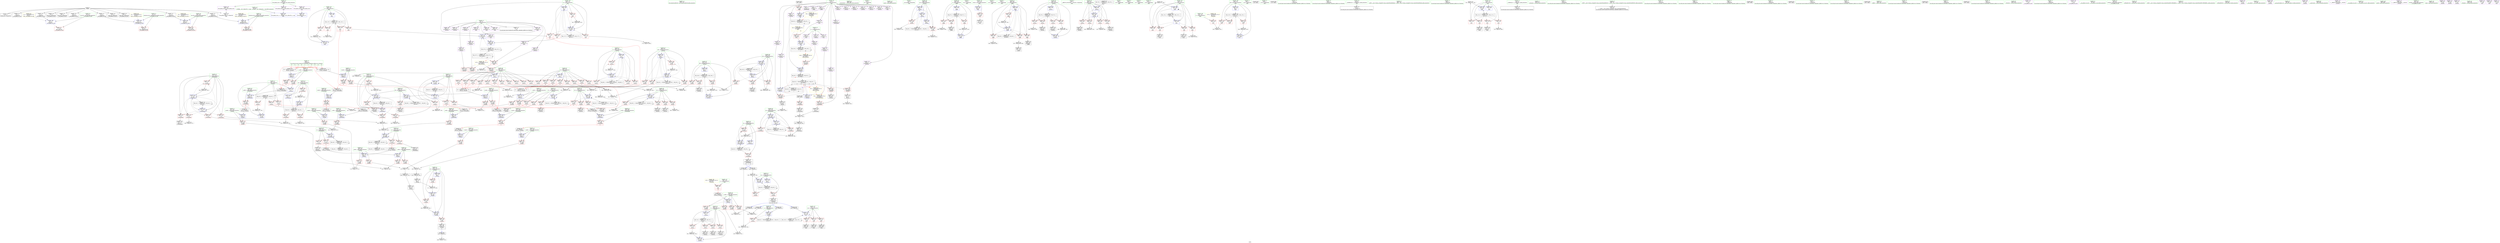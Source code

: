 digraph "SVFG" {
	label="SVFG";

	Node0x55ab30d72b90 [shape=record,color=grey,label="{NodeID: 0\nNullPtr}"];
	Node0x55ab30d72b90 -> Node0x55ab30db9050[style=solid];
	Node0x55ab30d72b90 -> Node0x55ab30db9110[style=solid];
	Node0x55ab30d72b90 -> Node0x55ab30db91e0[style=solid];
	Node0x55ab30d72b90 -> Node0x55ab30db92b0[style=solid];
	Node0x55ab30d72b90 -> Node0x55ab30db9380[style=solid];
	Node0x55ab30d72b90 -> Node0x55ab30db9450[style=solid];
	Node0x55ab30d72b90 -> Node0x55ab30db9520[style=solid];
	Node0x55ab30d72b90 -> Node0x55ab30db95f0[style=solid];
	Node0x55ab30d72b90 -> Node0x55ab30db96c0[style=solid];
	Node0x55ab30d72b90 -> Node0x55ab30db9790[style=solid];
	Node0x55ab30d72b90 -> Node0x55ab30db9860[style=solid];
	Node0x55ab30d72b90 -> Node0x55ab30dbd330[style=solid];
	Node0x55ab30dda2a0 [shape=record,color=grey,label="{NodeID: 609\n599 = Binary(597, 598, )\n}"];
	Node0x55ab30dda2a0 -> Node0x55ab30dc09d0[style=solid];
	Node0x55ab30dc00e0 [shape=record,color=blue,label="{NodeID: 443\n434\<--515\nY\<--\n_Z5solvei\n}"];
	Node0x55ab30dc00e0 -> Node0x55ab30dc51c0[style=dashed];
	Node0x55ab30dc00e0 -> Node0x55ab30dc5290[style=dashed];
	Node0x55ab30dc00e0 -> Node0x55ab30dc5360[style=dashed];
	Node0x55ab30dc00e0 -> Node0x55ab30dc5430[style=dashed];
	Node0x55ab30dc00e0 -> Node0x55ab30dc5500[style=dashed];
	Node0x55ab30dc00e0 -> Node0x55ab30dc55d0[style=dashed];
	Node0x55ab30dc00e0 -> Node0x55ab30dc56a0[style=dashed];
	Node0x55ab30dc00e0 -> Node0x55ab30dc5770[style=dashed];
	Node0x55ab30dc00e0 -> Node0x55ab30dc5840[style=dashed];
	Node0x55ab30dc00e0 -> Node0x55ab30dc5910[style=dashed];
	Node0x55ab30dc00e0 -> Node0x55ab30dc59e0[style=dashed];
	Node0x55ab30dc3620 [shape=record,color=red,label="{NodeID: 277\n357\<--335\n\<--j\n_Z4calciiii\n|{<s0>13}}"];
	Node0x55ab30dc3620:s0 -> Node0x55ab30e48490[style=solid,color=red];
	Node0x55ab30db44b0 [shape=record,color=green,label="{NodeID: 111\n769\<--770\nllvm.memset.p0i8.i64\<--llvm.memset.p0i8.i64_field_insensitive\n}"];
	Node0x55ab30e076c0 [shape=record,color=black,label="{NodeID: 720\nMR_74V_3 = PHI(MR_74V_4, MR_74V_2, )\npts\{427 \}\n}"];
	Node0x55ab30e076c0 -> Node0x55ab30dc4180[style=dashed];
	Node0x55ab30e076c0 -> Node0x55ab30dc4250[style=dashed];
	Node0x55ab30e076c0 -> Node0x55ab30dc4320[style=dashed];
	Node0x55ab30e076c0 -> Node0x55ab30dc43f0[style=dashed];
	Node0x55ab30e076c0 -> Node0x55ab30dbff40[style=dashed];
	Node0x55ab30dbd430 [shape=record,color=blue,label="{NodeID: 388\n50\<--71\nexn.slot\<--\n__cxx_global_var_init\n}"];
	Node0x55ab30dbd430 -> Node0x55ab30db8850[style=dashed];
	Node0x55ab30db8920 [shape=record,color=red,label="{NodeID: 222\n78\<--52\nsel\<--ehselector.slot\n__cxx_global_var_init\n}"];
	Node0x55ab30db4ec0 [shape=record,color=green,label="{NodeID: 56\n188\<--189\n_Z5checkiiiiii\<--_Z5checkiiiiii_field_insensitive\n}"];
	Node0x55ab30ddf6a0 [shape=record,color=grey,label="{NodeID: 665\n653 = cmp(651, 652, )\n}"];
	Node0x55ab30dc63a0 [shape=record,color=red,label="{NodeID: 333\n558\<--444\n\<--j32\n_Z5solvei\n}"];
	Node0x55ab30dc63a0 -> Node0x55ab30dbaf10[style=solid];
	Node0x55ab30dbbc10 [shape=record,color=black,label="{NodeID: 167\n786\<--785\nidxprom19\<--\nmain\n}"];
	Node0x55ab30dab6f0 [shape=record,color=green,label="{NodeID: 1\n11\<--1\n.str\<--dummyObj\nGlob }"];
	Node0x55ab30dda420 [shape=record,color=grey,label="{NodeID: 610\n171 = Binary(170, 169, )\n}"];
	Node0x55ab30dda420 -> Node0x55ab30dbdd20[style=solid];
	Node0x55ab30dc01b0 [shape=record,color=blue,label="{NodeID: 444\n436\<--526\nu\<--call27\n_Z5solvei\n}"];
	Node0x55ab30dc01b0 -> Node0x55ab30dc5ab0[style=dashed];
	Node0x55ab30dc01b0 -> Node0x55ab30e0dfc0[style=dashed];
	Node0x55ab30dc36f0 [shape=record,color=red,label="{NodeID: 278\n367\<--335\n\<--j\n_Z4calciiii\n}"];
	Node0x55ab30dc36f0 -> Node0x55ab30ddc3a0[style=solid];
	Node0x55ab30db45b0 [shape=record,color=green,label="{NodeID: 112\n817\<--818\nscanf\<--scanf_field_insensitive\n}"];
	Node0x55ab30dbd500 [shape=record,color=blue,label="{NodeID: 389\n52\<--73\nehselector.slot\<--\n__cxx_global_var_init\n}"];
	Node0x55ab30dbd500 -> Node0x55ab30db8920[style=dashed];
	Node0x55ab30db89f0 [shape=record,color=red,label="{NodeID: 223\n123\<--106\nexn\<--exn.slot\n__cxx_global_var_init.1\n}"];
	Node0x55ab30db4fc0 [shape=record,color=green,label="{NodeID: 57\n197\<--198\ni.addr\<--i.addr_field_insensitive\n_Z5checkiiiiii\n}"];
	Node0x55ab30db4fc0 -> Node0x55ab30dc14d0[style=solid];
	Node0x55ab30db4fc0 -> Node0x55ab30dbdec0[style=solid];
	Node0x55ab30ddf820 [shape=record,color=grey,label="{NodeID: 666\n667 = cmp(665, 666, )\n}"];
	Node0x55ab30dc6470 [shape=record,color=red,label="{NodeID: 334\n569\<--444\n\<--j32\n_Z5solvei\n}"];
	Node0x55ab30dc6470 -> Node0x55ab30dbb180[style=solid];
	Node0x55ab30dbbce0 [shape=record,color=black,label="{NodeID: 168\n795\<--794\nidxprom23\<--\nmain\n}"];
	Node0x55ab30d97170 [shape=record,color=green,label="{NodeID: 2\n13\<--1\n__dso_handle\<--dummyObj\nGlob }"];
	Node0x55ab30dda5a0 [shape=record,color=grey,label="{NodeID: 611\n184 = Binary(183, 182, )\n}"];
	Node0x55ab30dda5a0 -> Node0x55ab30dbddf0[style=solid];
	Node0x55ab30dc0280 [shape=record,color=blue,label="{NodeID: 445\n438\<--230\nok\<--\n_Z5solvei\n}"];
	Node0x55ab30dc0280 -> Node0x55ab30dc5b80[style=dashed];
	Node0x55ab30dc0280 -> Node0x55ab30dc5c50[style=dashed];
	Node0x55ab30dc0280 -> Node0x55ab30dc0690[style=dashed];
	Node0x55ab30dc0280 -> Node0x55ab30dc0b70[style=dashed];
	Node0x55ab30dc0280 -> Node0x55ab30e0e4c0[style=dashed];
	Node0x55ab30dc37c0 [shape=record,color=red,label="{NodeID: 279\n387\<--381\n\<--i\n_Z4fillv\n}"];
	Node0x55ab30dc37c0 -> Node0x55ab30ddce20[style=solid];
	Node0x55ab30db46b0 [shape=record,color=green,label="{NodeID: 113\n42\<--847\n_GLOBAL__sub_I_Alina239_2_1.cpp\<--_GLOBAL__sub_I_Alina239_2_1.cpp_field_insensitive\n}"];
	Node0x55ab30db46b0 -> Node0x55ab30dbd230[style=solid];
	Node0x55ab30dbd5d0 [shape=record,color=blue,label="{NodeID: 390\n106\<--117\nexn.slot\<--\n__cxx_global_var_init.1\n}"];
	Node0x55ab30dbd5d0 -> Node0x55ab30db89f0[style=dashed];
	Node0x55ab30db8ac0 [shape=record,color=red,label="{NodeID: 224\n124\<--108\nsel\<--ehselector.slot\n__cxx_global_var_init.1\n}"];
	Node0x55ab30db5090 [shape=record,color=green,label="{NodeID: 58\n199\<--200\nj.addr\<--j.addr_field_insensitive\n_Z5checkiiiiii\n}"];
	Node0x55ab30db5090 -> Node0x55ab30dc15a0[style=solid];
	Node0x55ab30db5090 -> Node0x55ab30dbdf90[style=solid];
	Node0x55ab30dc6540 [shape=record,color=red,label="{NodeID: 335\n587\<--446\n\<--t49\n_Z5solvei\n}"];
	Node0x55ab30dc6540 -> Node0x55ab30ddd2a0[style=solid];
	Node0x55ab30dbbdb0 [shape=record,color=black,label="{NodeID: 169\n801\<--800\nidxprom26\<--\nmain\n}"];
	Node0x55ab30d867f0 [shape=record,color=green,label="{NodeID: 3\n17\<--1\n.str.2\<--dummyObj\nGlob }"];
	Node0x55ab30dda720 [shape=record,color=grey,label="{NodeID: 612\n253 = Binary(249, 252, )\n}"];
	Node0x55ab30dda720 -> Node0x55ab30dbe7b0[style=solid];
	Node0x55ab30dc0350 [shape=record,color=blue,label="{NodeID: 446\n440\<--230\nt\<--\n_Z5solvei\n}"];
	Node0x55ab30dc0350 -> Node0x55ab30dc5d20[style=dashed];
	Node0x55ab30dc0350 -> Node0x55ab30dc5df0[style=dashed];
	Node0x55ab30dc0350 -> Node0x55ab30dc5ec0[style=dashed];
	Node0x55ab30dc0350 -> Node0x55ab30dc5f90[style=dashed];
	Node0x55ab30dc0350 -> Node0x55ab30dc0760[style=dashed];
	Node0x55ab30dc0350 -> Node0x55ab30e0e9c0[style=dashed];
	Node0x55ab30dc3890 [shape=record,color=red,label="{NodeID: 280\n402\<--381\n\<--i\n_Z4fillv\n}"];
	Node0x55ab30dc3890 -> Node0x55ab30dba6f0[style=solid];
	Node0x55ab30db9050 [shape=record,color=black,label="{NodeID: 114\n2\<--3\ndummyVal\<--dummyVal\n}"];
	Node0x55ab30dbd6a0 [shape=record,color=blue,label="{NodeID: 391\n108\<--119\nehselector.slot\<--\n__cxx_global_var_init.1\n}"];
	Node0x55ab30dbd6a0 -> Node0x55ab30db8ac0[style=dashed];
	Node0x55ab30db8b90 [shape=record,color=red,label="{NodeID: 225\n160\<--137\n\<--i.addr\n_Z2iniiiiii\n}"];
	Node0x55ab30db8b90 -> Node0x55ab30ddda20[style=solid];
	Node0x55ab30db5160 [shape=record,color=green,label="{NodeID: 59\n201\<--202\na.addr\<--a.addr_field_insensitive\n_Z5checkiiiiii\n}"];
	Node0x55ab30db5160 -> Node0x55ab30dc1670[style=solid];
	Node0x55ab30db5160 -> Node0x55ab30dbe060[style=solid];
	Node0x55ab30dc6610 [shape=record,color=red,label="{NodeID: 336\n593\<--446\n\<--t49\n_Z5solvei\n}"];
	Node0x55ab30dc6610 -> Node0x55ab30dd96a0[style=solid];
	Node0x55ab30dbbe80 [shape=record,color=black,label="{NodeID: 170\n711\<--837\nmain_ret\<--\nmain\n}"];
	Node0x55ab30d95ee0 [shape=record,color=green,label="{NodeID: 4\n22\<--1\n.str.3\<--dummyObj\nGlob }"];
	Node0x55ab30dda8a0 [shape=record,color=grey,label="{NodeID: 613\n502 = Binary(501, 158, )\n}"];
	Node0x55ab30dda8a0 -> Node0x55ab30dbff40[style=solid];
	Node0x55ab30dc0420 [shape=record,color=blue,label="{NodeID: 447\n442\<--539\ni31\<--div\n_Z5solvei\n}"];
	Node0x55ab30dc0420 -> Node0x55ab30dc6060[style=dashed];
	Node0x55ab30dc0420 -> Node0x55ab30dc6130[style=dashed];
	Node0x55ab30dc0420 -> Node0x55ab30dc6200[style=dashed];
	Node0x55ab30dc0420 -> Node0x55ab30dc0420[style=dashed];
	Node0x55ab30dc0420 -> Node0x55ab30e0eec0[style=dashed];
	Node0x55ab30dc3960 [shape=record,color=red,label="{NodeID: 281\n415\<--381\n\<--i\n_Z4fillv\n}"];
	Node0x55ab30dc3960 -> Node0x55ab30dd8da0[style=solid];
	Node0x55ab30db9110 [shape=record,color=black,label="{NodeID: 115\n70\<--3\n\<--dummyVal\n__cxx_global_var_init\n}"];
	Node0x55ab30e08ac0 [shape=record,color=black,label="{NodeID: 724\nMR_67V_3 = PHI(MR_67V_4, MR_67V_2, )\npts\{382 \}\n}"];
	Node0x55ab30e08ac0 -> Node0x55ab30dc37c0[style=dashed];
	Node0x55ab30e08ac0 -> Node0x55ab30dc3890[style=dashed];
	Node0x55ab30e08ac0 -> Node0x55ab30dc3960[style=dashed];
	Node0x55ab30e08ac0 -> Node0x55ab30dbf8c0[style=dashed];
	Node0x55ab30dbd770 [shape=record,color=blue,label="{NodeID: 392\n137\<--131\ni.addr\<--i\n_Z2iniiiiii\n}"];
	Node0x55ab30dbd770 -> Node0x55ab30db8b90[style=dashed];
	Node0x55ab30dbd770 -> Node0x55ab30db8c60[style=dashed];
	Node0x55ab30db8c60 [shape=record,color=red,label="{NodeID: 226\n163\<--137\n\<--i.addr\n_Z2iniiiiii\n}"];
	Node0x55ab30db8c60 -> Node0x55ab30dddba0[style=solid];
	Node0x55ab30db5230 [shape=record,color=green,label="{NodeID: 60\n203\<--204\nb.addr\<--b.addr_field_insensitive\n_Z5checkiiiiii\n}"];
	Node0x55ab30db5230 -> Node0x55ab30dc1740[style=solid];
	Node0x55ab30db5230 -> Node0x55ab30dbe130[style=solid];
	Node0x55ab30dc66e0 [shape=record,color=red,label="{NodeID: 337\n597\<--446\n\<--t49\n_Z5solvei\n}"];
	Node0x55ab30dc66e0 -> Node0x55ab30dda2a0[style=solid];
	Node0x55ab30dbbf50 [shape=record,color=purple,label="{NodeID: 171\n272\<--4\narrayidx\<--B\n_Z5checkiiiiii\n}"];
	Node0x55ab30d864f0 [shape=record,color=green,label="{NodeID: 5\n24\<--1\n.str.4\<--dummyObj\nGlob }"];
	Node0x55ab30ddaa20 [shape=record,color=grey,label="{NodeID: 614\n252 = Binary(250, 251, )\n}"];
	Node0x55ab30ddaa20 -> Node0x55ab30dda720[style=solid];
	Node0x55ab30dc04f0 [shape=record,color=blue,label="{NodeID: 448\n444\<--543\nj32\<--rem\n_Z5solvei\n}"];
	Node0x55ab30dc04f0 -> Node0x55ab30dc62d0[style=dashed];
	Node0x55ab30dc04f0 -> Node0x55ab30dc63a0[style=dashed];
	Node0x55ab30dc04f0 -> Node0x55ab30dc6470[style=dashed];
	Node0x55ab30dc04f0 -> Node0x55ab30dc04f0[style=dashed];
	Node0x55ab30dc04f0 -> Node0x55ab30e0f3c0[style=dashed];
	Node0x55ab30dc3a30 [shape=record,color=red,label="{NodeID: 282\n393\<--383\n\<--j\n_Z4fillv\n}"];
	Node0x55ab30dc3a30 -> Node0x55ab30ddcb20[style=solid];
	Node0x55ab30db91e0 [shape=record,color=black,label="{NodeID: 116\n71\<--3\n\<--dummyVal\n__cxx_global_var_init\n}"];
	Node0x55ab30db91e0 -> Node0x55ab30dbd430[style=solid];
	Node0x55ab30e08fc0 [shape=record,color=black,label="{NodeID: 725\nMR_69V_2 = PHI(MR_69V_4, MR_69V_1, )\npts\{384 \}\n}"];
	Node0x55ab30e08fc0 -> Node0x55ab30dbf650[style=dashed];
	Node0x55ab30dbd840 [shape=record,color=blue,label="{NodeID: 393\n139\<--132\nj.addr\<--j\n_Z2iniiiiii\n}"];
	Node0x55ab30dbd840 -> Node0x55ab30db8d30[style=dashed];
	Node0x55ab30dbd840 -> Node0x55ab30db8e00[style=dashed];
	Node0x55ab30db8d30 [shape=record,color=red,label="{NodeID: 227\n174\<--139\n\<--j.addr\n_Z2iniiiiii\n}"];
	Node0x55ab30db8d30 -> Node0x55ab30dde020[style=solid];
	Node0x55ab30db5300 [shape=record,color=green,label="{NodeID: 61\n205\<--206\nc.addr\<--c.addr_field_insensitive\n_Z5checkiiiiii\n}"];
	Node0x55ab30db5300 -> Node0x55ab30dc1810[style=solid];
	Node0x55ab30db5300 -> Node0x55ab30dbe200[style=solid];
	Node0x55ab30df74b0 [shape=record,color=black,label="{NodeID: 670\nMR_76V_3 = PHI(MR_76V_4, MR_76V_2, )\npts\{429 \}\n}"];
	Node0x55ab30df74b0 -> Node0x55ab30dc44c0[style=dashed];
	Node0x55ab30df74b0 -> Node0x55ab30dc4590[style=dashed];
	Node0x55ab30df74b0 -> Node0x55ab30dc4660[style=dashed];
	Node0x55ab30df74b0 -> Node0x55ab30dc4730[style=dashed];
	Node0x55ab30df74b0 -> Node0x55ab30dbfe70[style=dashed];
	Node0x55ab30dc67b0 [shape=record,color=red,label="{NodeID: 338\n631\<--446\n\<--t49\n_Z5solvei\n}"];
	Node0x55ab30dc67b0 -> Node0x55ab30ddb4a0[style=solid];
	Node0x55ab30dbc020 [shape=record,color=purple,label="{NodeID: 172\n275\<--4\narrayidx10\<--B\n_Z5checkiiiiii\n}"];
	Node0x55ab30dbc020 -> Node0x55ab30dc2920[style=solid];
	Node0x55ab30d96de0 [shape=record,color=green,label="{NodeID: 6\n26\<--1\n__PRETTY_FUNCTION__._Z5solvei\<--dummyObj\nGlob }"];
	Node0x55ab30ddaba0 [shape=record,color=grey,label="{NodeID: 615\n606 = Binary(605, 158, )\n}"];
	Node0x55ab30ddaba0 -> Node0x55ab30ddd120[style=solid];
	Node0x55ab30dc05c0 [shape=record,color=blue,label="{NodeID: 449\n571\<--573\narrayidx43\<--\n_Z5solvei\n}"];
	Node0x55ab30dc05c0 -> Node0x55ab30dc7650[style=dashed];
	Node0x55ab30dc05c0 -> Node0x55ab30dc0aa0[style=dashed];
	Node0x55ab30dc05c0 -> Node0x55ab30e107c0[style=dashed];
	Node0x55ab30dc3b00 [shape=record,color=red,label="{NodeID: 283\n396\<--383\n\<--j\n_Z4fillv\n}"];
	Node0x55ab30dc3b00 -> Node0x55ab30dd9820[style=solid];
	Node0x55ab30db92b0 [shape=record,color=black,label="{NodeID: 117\n73\<--3\n\<--dummyVal\n__cxx_global_var_init\n}"];
	Node0x55ab30db92b0 -> Node0x55ab30dbd500[style=solid];
	Node0x55ab30e094c0 [shape=record,color=black,label="{NodeID: 726\nMR_50V_2 = PHI(MR_50V_3, MR_50V_1, )\npts\{50000 \}\n|{|<s2>23}}"];
	Node0x55ab30e094c0 -> Node0x55ab30dbf720[style=dashed];
	Node0x55ab30e094c0 -> Node0x55ab30e094c0[style=dashed];
	Node0x55ab30e094c0:s2 -> Node0x55ab30e1f630[style=dashed,color=blue];
	Node0x55ab30dbd910 [shape=record,color=blue,label="{NodeID: 394\n141\<--133\na.addr\<--a\n_Z2iniiiiii\n}"];
	Node0x55ab30dbd910 -> Node0x55ab30db8ed0[style=dashed];
	Node0x55ab30db8e00 [shape=record,color=red,label="{NodeID: 228\n177\<--139\n\<--j.addr\n_Z2iniiiiii\n}"];
	Node0x55ab30db8e00 -> Node0x55ab30dddd20[style=solid];
	Node0x55ab30db53d0 [shape=record,color=green,label="{NodeID: 62\n207\<--208\nd.addr\<--d.addr_field_insensitive\n_Z5checkiiiiii\n}"];
	Node0x55ab30db53d0 -> Node0x55ab30dc18e0[style=solid];
	Node0x55ab30db53d0 -> Node0x55ab30dbe2d0[style=solid];
	Node0x55ab30df79b0 [shape=record,color=black,label="{NodeID: 671\nMR_78V_2 = PHI(MR_78V_4, MR_78V_1, )\npts\{431 \}\n}"];
	Node0x55ab30df79b0 -> Node0x55ab30dbfc00[style=dashed];
	Node0x55ab30dc6880 [shape=record,color=red,label="{NodeID: 339\n601\<--448\n\<--i54\n_Z5solvei\n}"];
	Node0x55ab30dc6880 -> Node0x55ab30dde620[style=solid];
	Node0x55ab30dbc0f0 [shape=record,color=purple,label="{NodeID: 173\n404\<--4\narrayidx\<--B\n_Z4fillv\n}"];
	Node0x55ab30d72a30 [shape=record,color=green,label="{NodeID: 7\n28\<--1\n.str.5\<--dummyObj\nGlob }"];
	Node0x55ab30ddad20 [shape=record,color=grey,label="{NodeID: 616\n290 = Binary(289, 288, )\n}"];
	Node0x55ab30ddad20 -> Node0x55ab30dbe950[style=solid];
	Node0x55ab30dc0690 [shape=record,color=blue,label="{NodeID: 450\n438\<--158\nok\<--\n_Z5solvei\n}"];
	Node0x55ab30dc0690 -> Node0x55ab30dc5b80[style=dashed];
	Node0x55ab30dc0690 -> Node0x55ab30dc5c50[style=dashed];
	Node0x55ab30dc0690 -> Node0x55ab30dc0b70[style=dashed];
	Node0x55ab30dc0690 -> Node0x55ab30e0e4c0[style=dashed];
	Node0x55ab30dc3bd0 [shape=record,color=red,label="{NodeID: 284\n405\<--383\n\<--j\n_Z4fillv\n}"];
	Node0x55ab30dc3bd0 -> Node0x55ab30dba7c0[style=solid];
	Node0x55ab30db9380 [shape=record,color=black,label="{NodeID: 118\n79\<--3\nlpad.val\<--dummyVal\n__cxx_global_var_init\n}"];
	Node0x55ab30dbd9e0 [shape=record,color=blue,label="{NodeID: 395\n143\<--134\nb.addr\<--b\n_Z2iniiiiii\n}"];
	Node0x55ab30dbd9e0 -> Node0x55ab30db8fa0[style=dashed];
	Node0x55ab30db8ed0 [shape=record,color=red,label="{NodeID: 229\n159\<--141\n\<--a.addr\n_Z2iniiiiii\n}"];
	Node0x55ab30db8ed0 -> Node0x55ab30ddda20[style=solid];
	Node0x55ab30db54a0 [shape=record,color=green,label="{NodeID: 63\n209\<--210\nres\<--res_field_insensitive\n_Z5checkiiiiii\n}"];
	Node0x55ab30db54a0 -> Node0x55ab30dc19b0[style=solid];
	Node0x55ab30db54a0 -> Node0x55ab30dc1a80[style=solid];
	Node0x55ab30db54a0 -> Node0x55ab30dbe3a0[style=solid];
	Node0x55ab30db54a0 -> Node0x55ab30dbeaf0[style=solid];
	Node0x55ab30dc6950 [shape=record,color=red,label="{NodeID: 340\n604\<--448\n\<--i54\n_Z5solvei\n}"];
	Node0x55ab30dc6950 -> Node0x55ab30ddd120[style=solid];
	Node0x55ab30dbc1c0 [shape=record,color=purple,label="{NodeID: 174\n407\<--4\narrayidx5\<--B\n_Z4fillv\n}"];
	Node0x55ab30dbc1c0 -> Node0x55ab30dbf720[style=solid];
	Node0x55ab30d72ac0 [shape=record,color=green,label="{NodeID: 8\n30\<--1\n.str.6\<--dummyObj\nGlob }"];
	Node0x55ab30ddaea0 [shape=record,color=grey,label="{NodeID: 617\n551 = Binary(545, 550, )\n}"];
	Node0x55ab30ddaea0 -> Node0x55ab30ddeda0[style=solid];
	Node0x55ab30dc0760 [shape=record,color=blue,label="{NodeID: 451\n440\<--578\nt\<--inc45\n_Z5solvei\n}"];
	Node0x55ab30dc0760 -> Node0x55ab30dc5d20[style=dashed];
	Node0x55ab30dc0760 -> Node0x55ab30dc5df0[style=dashed];
	Node0x55ab30dc0760 -> Node0x55ab30dc5ec0[style=dashed];
	Node0x55ab30dc0760 -> Node0x55ab30dc5f90[style=dashed];
	Node0x55ab30dc0760 -> Node0x55ab30dc0760[style=dashed];
	Node0x55ab30dc0760 -> Node0x55ab30e0e9c0[style=dashed];
	Node0x55ab30dc3ca0 [shape=record,color=red,label="{NodeID: 285\n410\<--383\n\<--j\n_Z4fillv\n}"];
	Node0x55ab30dc3ca0 -> Node0x55ab30dd90a0[style=solid];
	Node0x55ab30db9450 [shape=record,color=black,label="{NodeID: 119\n80\<--3\nlpad.val1\<--dummyVal\n__cxx_global_var_init\n}"];
	Node0x55ab30e1f630 [shape=record,color=yellow,style=double,label="{NodeID: 894\n50V_2 = CSCHI(MR_50V_1)\npts\{50000 \}\nCS[]|{|<s2>25}}"];
	Node0x55ab30e1f630 -> Node0x55ab30dc8c40[style=dashed];
	Node0x55ab30e1f630 -> Node0x55ab30e0adc0[style=dashed];
	Node0x55ab30e1f630:s2 -> Node0x55ab30dcc710[style=dashed,color=red];
	Node0x55ab30dbdab0 [shape=record,color=blue,label="{NodeID: 396\n145\<--135\nc.addr\<--c\n_Z2iniiiiii\n}"];
	Node0x55ab30dbdab0 -> Node0x55ab30dc10c0[style=dashed];
	Node0x55ab30db8fa0 [shape=record,color=red,label="{NodeID: 230\n173\<--143\n\<--b.addr\n_Z2iniiiiii\n}"];
	Node0x55ab30db8fa0 -> Node0x55ab30dde020[style=solid];
	Node0x55ab30db5570 [shape=record,color=green,label="{NodeID: 64\n211\<--212\ndx\<--dx_field_insensitive\n_Z5checkiiiiii\n}"];
	Node0x55ab30db5570 -> Node0x55ab30dc1b50[style=solid];
	Node0x55ab30db5570 -> Node0x55ab30dc1c20[style=solid];
	Node0x55ab30db5570 -> Node0x55ab30dc1cf0[style=solid];
	Node0x55ab30db5570 -> Node0x55ab30dbe470[style=solid];
	Node0x55ab30db5570 -> Node0x55ab30dbec90[style=solid];
	Node0x55ab30dc6a20 [shape=record,color=red,label="{NodeID: 341\n610\<--448\n\<--i54\n_Z5solvei\n}"];
	Node0x55ab30dc6a20 -> Node0x55ab30dbb250[style=solid];
	Node0x55ab30dbc290 [shape=record,color=purple,label="{NodeID: 175\n478\<--4\narrayidx7\<--B\n_Z5solvei\n}"];
	Node0x55ab30d95d00 [shape=record,color=green,label="{NodeID: 9\n32\<--1\n.str.7\<--dummyObj\nGlob }"];
	Node0x55ab30ddb020 [shape=record,color=grey,label="{NodeID: 618\n689 = Binary(688, 158, )\n}"];
	Node0x55ab30ddb020 -> Node0x55ab30dc0eb0[style=solid];
	Node0x55ab30dc0830 [shape=record,color=blue,label="{NodeID: 452\n446\<--230\nt49\<--\n_Z5solvei\n}"];
	Node0x55ab30dc0830 -> Node0x55ab30dc6540[style=dashed];
	Node0x55ab30dc0830 -> Node0x55ab30dc6610[style=dashed];
	Node0x55ab30dc0830 -> Node0x55ab30dc66e0[style=dashed];
	Node0x55ab30dc0830 -> Node0x55ab30dc67b0[style=dashed];
	Node0x55ab30dc0830 -> Node0x55ab30dc0c40[style=dashed];
	Node0x55ab30dc0830 -> Node0x55ab30e0f8c0[style=dashed];
	Node0x55ab30dc3d70 [shape=record,color=red,label="{NodeID: 286\n401\<--400\n\<--call\n_Z4fillv\n}"];
	Node0x55ab30dc3d70 -> Node0x55ab30dbf720[style=solid];
	Node0x55ab30db9520 [shape=record,color=black,label="{NodeID: 120\n116\<--3\n\<--dummyVal\n__cxx_global_var_init.1\n}"];
	Node0x55ab30dbdb80 [shape=record,color=blue,label="{NodeID: 397\n147\<--136\nd.addr\<--d\n_Z2iniiiiii\n}"];
	Node0x55ab30dbdb80 -> Node0x55ab30dc1190[style=dashed];
	Node0x55ab30dc10c0 [shape=record,color=red,label="{NodeID: 231\n164\<--145\n\<--c.addr\n_Z2iniiiiii\n}"];
	Node0x55ab30dc10c0 -> Node0x55ab30dddba0[style=solid];
	Node0x55ab30db5640 [shape=record,color=green,label="{NodeID: 65\n213\<--214\ndy\<--dy_field_insensitive\n_Z5checkiiiiii\n}"];
	Node0x55ab30db5640 -> Node0x55ab30dc1dc0[style=solid];
	Node0x55ab30db5640 -> Node0x55ab30dc1e90[style=solid];
	Node0x55ab30db5640 -> Node0x55ab30dc1f60[style=solid];
	Node0x55ab30db5640 -> Node0x55ab30dbe540[style=solid];
	Node0x55ab30db5640 -> Node0x55ab30dbebc0[style=solid];
	Node0x55ab30dc6af0 [shape=record,color=red,label="{NodeID: 342\n621\<--448\n\<--i54\n_Z5solvei\n}"];
	Node0x55ab30dc6af0 -> Node0x55ab30dbb4c0[style=solid];
	Node0x55ab30dbc360 [shape=record,color=purple,label="{NodeID: 176\n481\<--4\narrayidx9\<--B\n_Z5solvei\n}"];
	Node0x55ab30dbc360 -> Node0x55ab30dbfcd0[style=solid];
	Node0x55ab30d95d90 [shape=record,color=green,label="{NodeID: 10\n34\<--1\n.str.8\<--dummyObj\nGlob }"];
	Node0x55ab30df9630 [shape=record,color=yellow,style=double,label="{NodeID: 785\n50V_1 = ENCHI(MR_50V_0)\npts\{50000 \}\nFun[_Z5checkiiiiii]}"];
	Node0x55ab30df9630 -> Node0x55ab30dc2920[style=dashed];
	Node0x55ab30ddb1a0 [shape=record,color=grey,label="{NodeID: 619\n758 = Binary(757, 158, )\n}"];
	Node0x55ab30ddb1a0 -> Node0x55ab30dd1070[style=solid];
	Node0x55ab30dc0900 [shape=record,color=blue,label="{NodeID: 453\n448\<--595\ni54\<--div55\n_Z5solvei\n}"];
	Node0x55ab30dc0900 -> Node0x55ab30dc6880[style=dashed];
	Node0x55ab30dc0900 -> Node0x55ab30dc6950[style=dashed];
	Node0x55ab30dc0900 -> Node0x55ab30dc6a20[style=dashed];
	Node0x55ab30dc0900 -> Node0x55ab30dc6af0[style=dashed];
	Node0x55ab30dc0900 -> Node0x55ab30dc0900[style=dashed];
	Node0x55ab30dc0900 -> Node0x55ab30e0fdc0[style=dashed];
	Node0x55ab30dc3e40 [shape=record,color=red,label="{NodeID: 287\n457\<--424\n\<--x.addr\n_Z5solvei\n}"];
	Node0x55ab30dc3e40 -> Node0x55ab30dbfa60[style=solid];
	Node0x55ab30db95f0 [shape=record,color=black,label="{NodeID: 121\n117\<--3\n\<--dummyVal\n__cxx_global_var_init.1\n}"];
	Node0x55ab30db95f0 -> Node0x55ab30dbd5d0[style=solid];
	Node0x55ab30e42ff0 [shape=record,color=black,label="{NodeID: 896\n520 = PHI(318, )\n}"];
	Node0x55ab30e42ff0 -> Node0x55ab30ddd5a0[style=solid];
	Node0x55ab30e0a8c0 [shape=record,color=black,label="{NodeID: 730\nMR_123V_3 = PHI(MR_123V_4, MR_123V_2, )\npts\{727 \}\n}"];
	Node0x55ab30e0a8c0 -> Node0x55ab30dc8900[style=dashed];
	Node0x55ab30e0a8c0 -> Node0x55ab30dc89d0[style=dashed];
	Node0x55ab30e0a8c0 -> Node0x55ab30dc8aa0[style=dashed];
	Node0x55ab30e0a8c0 -> Node0x55ab30dd1890[style=dashed];
	Node0x55ab30dbdc50 [shape=record,color=blue,label="{NodeID: 398\n149\<--158\nok\<--\n_Z2iniiiiii\n}"];
	Node0x55ab30dbdc50 -> Node0x55ab30dc1260[style=dashed];
	Node0x55ab30dbdc50 -> Node0x55ab30dbdd20[style=dashed];
	Node0x55ab30dc1190 [shape=record,color=red,label="{NodeID: 232\n178\<--147\n\<--d.addr\n_Z2iniiiiii\n}"];
	Node0x55ab30dc1190 -> Node0x55ab30dddd20[style=solid];
	Node0x55ab30db5710 [shape=record,color=green,label="{NodeID: 66\n215\<--216\nok\<--ok_field_insensitive\n_Z5checkiiiiii\n}"];
	Node0x55ab30db5710 -> Node0x55ab30dc2030[style=solid];
	Node0x55ab30db5710 -> Node0x55ab30dc2100[style=solid];
	Node0x55ab30db5710 -> Node0x55ab30dbe610[style=solid];
	Node0x55ab30db5710 -> Node0x55ab30dbe950[style=solid];
	Node0x55ab30dc6bc0 [shape=record,color=red,label="{NodeID: 343\n613\<--450\n\<--j56\n_Z5solvei\n}"];
	Node0x55ab30dc6bc0 -> Node0x55ab30dbb320[style=solid];
	Node0x55ab30dbc430 [shape=record,color=purple,label="{NodeID: 177\n557\<--4\narrayidx36\<--B\n_Z5solvei\n}"];
	Node0x55ab30d97230 [shape=record,color=green,label="{NodeID: 11\n36\<--1\n.str.9\<--dummyObj\nGlob }"];
	Node0x55ab30ddb320 [shape=record,color=grey,label="{NodeID: 620\n696 = Binary(695, 158, )\n}"];
	Node0x55ab30ddb320 -> Node0x55ab30dc0f80[style=solid];
	Node0x55ab30dc09d0 [shape=record,color=blue,label="{NodeID: 454\n450\<--599\nj56\<--rem57\n_Z5solvei\n}"];
	Node0x55ab30dc09d0 -> Node0x55ab30dc6bc0[style=dashed];
	Node0x55ab30dc09d0 -> Node0x55ab30dc6c90[style=dashed];
	Node0x55ab30dc09d0 -> Node0x55ab30dc09d0[style=dashed];
	Node0x55ab30dc09d0 -> Node0x55ab30e102c0[style=dashed];
	Node0x55ab30dc3f10 [shape=record,color=red,label="{NodeID: 288\n521\<--424\n\<--x.addr\n_Z5solvei\n}"];
	Node0x55ab30dc3f10 -> Node0x55ab30ddd5a0[style=solid];
	Node0x55ab30db96c0 [shape=record,color=black,label="{NodeID: 122\n119\<--3\n\<--dummyVal\n__cxx_global_var_init.1\n}"];
	Node0x55ab30db96c0 -> Node0x55ab30dbd6a0[style=solid];
	Node0x55ab30e46ac0 [shape=record,color=black,label="{NodeID: 897\n64 = PHI()\n}"];
	Node0x55ab30e0adc0 [shape=record,color=black,label="{NodeID: 731\nMR_50V_3 = PHI(MR_50V_4, MR_50V_2, )\npts\{50000 \}\n|{<s0>29|<s1>29}}"];
	Node0x55ab30e0adc0:s0 -> Node0x55ab30dfc2c0[style=dashed,color=red];
	Node0x55ab30e0adc0:s1 -> Node0x55ab30e107c0[style=dashed,color=red];
	Node0x55ab30dbdd20 [shape=record,color=blue,label="{NodeID: 399\n149\<--171\nok\<--and\n_Z2iniiiiii\n}"];
	Node0x55ab30dbdd20 -> Node0x55ab30dc1330[style=dashed];
	Node0x55ab30dbdd20 -> Node0x55ab30dbddf0[style=dashed];
	Node0x55ab30dc1260 [shape=record,color=red,label="{NodeID: 233\n170\<--149\n\<--ok\n_Z2iniiiiii\n}"];
	Node0x55ab30dc1260 -> Node0x55ab30dda420[style=solid];
	Node0x55ab30db57e0 [shape=record,color=green,label="{NodeID: 67\n217\<--218\nk\<--k_field_insensitive\n_Z5checkiiiiii\n}"];
	Node0x55ab30db57e0 -> Node0x55ab30dc21d0[style=solid];
	Node0x55ab30db57e0 -> Node0x55ab30dc22a0[style=solid];
	Node0x55ab30db57e0 -> Node0x55ab30dc2370[style=solid];
	Node0x55ab30db57e0 -> Node0x55ab30dc2440[style=solid];
	Node0x55ab30db57e0 -> Node0x55ab30dc2510[style=solid];
	Node0x55ab30db57e0 -> Node0x55ab30dbe6e0[style=solid];
	Node0x55ab30db57e0 -> Node0x55ab30dbea20[style=solid];
	Node0x55ab30dc6c90 [shape=record,color=red,label="{NodeID: 344\n624\<--450\n\<--j56\n_Z5solvei\n}"];
	Node0x55ab30dc6c90 -> Node0x55ab30dbb590[style=solid];
	Node0x55ab30dbc500 [shape=record,color=purple,label="{NodeID: 178\n560\<--4\narrayidx38\<--B\n_Z5solvei\n}"];
	Node0x55ab30dbc500 -> Node0x55ab30dc7580[style=solid];
	Node0x55ab30d972c0 [shape=record,color=green,label="{NodeID: 12\n38\<--1\n.str.10\<--dummyObj\nGlob }"];
	Node0x55ab30ddb4a0 [shape=record,color=grey,label="{NodeID: 621\n632 = Binary(631, 158, )\n}"];
	Node0x55ab30ddb4a0 -> Node0x55ab30dc0c40[style=solid];
	Node0x55ab30dc0aa0 [shape=record,color=blue,label="{NodeID: 455\n626\<--573\narrayidx74\<--\n_Z5solvei\n}"];
	Node0x55ab30dc0aa0 -> Node0x55ab30e107c0[style=dashed];
	Node0x55ab30dc3fe0 [shape=record,color=red,label="{NodeID: 289\n552\<--424\n\<--x.addr\n_Z5solvei\n}"];
	Node0x55ab30dc3fe0 -> Node0x55ab30ddeda0[style=solid];
	Node0x55ab30db9790 [shape=record,color=black,label="{NodeID: 123\n125\<--3\nlpad.val\<--dummyVal\n__cxx_global_var_init.1\n}"];
	Node0x55ab30e46b90 [shape=record,color=black,label="{NodeID: 898\n114 = PHI()\n}"];
	Node0x55ab30dbddf0 [shape=record,color=blue,label="{NodeID: 400\n149\<--184\nok\<--and7\n_Z2iniiiiii\n}"];
	Node0x55ab30dbddf0 -> Node0x55ab30dc1400[style=dashed];
	Node0x55ab30dc1330 [shape=record,color=red,label="{NodeID: 234\n183\<--149\n\<--ok\n_Z2iniiiiii\n}"];
	Node0x55ab30dc1330 -> Node0x55ab30dda5a0[style=solid];
	Node0x55ab30db58b0 [shape=record,color=green,label="{NodeID: 68\n219\<--220\nci\<--ci_field_insensitive\n_Z5checkiiiiii\n}"];
	Node0x55ab30db58b0 -> Node0x55ab30dc25e0[style=solid];
	Node0x55ab30db58b0 -> Node0x55ab30dc26b0[style=solid];
	Node0x55ab30db58b0 -> Node0x55ab30dbe7b0[style=solid];
	Node0x55ab30dc6d60 [shape=record,color=red,label="{NodeID: 345\n665\<--452\n\<--i86\n_Z5solvei\n}"];
	Node0x55ab30dc6d60 -> Node0x55ab30ddf820[style=solid];
	Node0x55ab30dbc5d0 [shape=record,color=purple,label="{NodeID: 179\n568\<--4\narrayidx41\<--B\n_Z5solvei\n}"];
	Node0x55ab30d97350 [shape=record,color=green,label="{NodeID: 13\n41\<--1\n\<--dummyObj\nCan only get source location for instruction, argument, global var or function.}"];
	Node0x55ab30ddb620 [shape=record,color=grey,label="{NodeID: 622\n543 = Binary(541, 542, )\n}"];
	Node0x55ab30ddb620 -> Node0x55ab30dc04f0[style=solid];
	Node0x55ab30dc0b70 [shape=record,color=blue,label="{NodeID: 456\n438\<--158\nok\<--\n_Z5solvei\n}"];
	Node0x55ab30dc0b70 -> Node0x55ab30dc5c50[style=dashed];
	Node0x55ab30dc0b70 -> Node0x55ab30e0e4c0[style=dashed];
	Node0x55ab30dc40b0 [shape=record,color=red,label="{NodeID: 290\n652\<--424\n\<--x.addr\n_Z5solvei\n}"];
	Node0x55ab30dc40b0 -> Node0x55ab30ddf6a0[style=solid];
	Node0x55ab30db9860 [shape=record,color=black,label="{NodeID: 124\n126\<--3\nlpad.val1\<--dummyVal\n__cxx_global_var_init.1\n}"];
	Node0x55ab30e46c60 [shape=record,color=black,label="{NodeID: 899\n267 = PHI(130, )\n}"];
	Node0x55ab30e46c60 -> Node0x55ab30ddc6a0[style=solid];
	Node0x55ab30dbdec0 [shape=record,color=blue,label="{NodeID: 401\n197\<--191\ni.addr\<--i\n_Z5checkiiiiii\n}"];
	Node0x55ab30dbdec0 -> Node0x55ab30dc14d0[style=dashed];
	Node0x55ab30dc1400 [shape=record,color=red,label="{NodeID: 235\n186\<--149\n\<--ok\n_Z2iniiiiii\n}"];
	Node0x55ab30dc1400 -> Node0x55ab30db9ed0[style=solid];
	Node0x55ab30db5980 [shape=record,color=green,label="{NodeID: 69\n221\<--222\ncj\<--cj_field_insensitive\n_Z5checkiiiiii\n}"];
	Node0x55ab30db5980 -> Node0x55ab30dc2780[style=solid];
	Node0x55ab30db5980 -> Node0x55ab30dc2850[style=solid];
	Node0x55ab30db5980 -> Node0x55ab30dbe880[style=solid];
	Node0x55ab30dc6e30 [shape=record,color=red,label="{NodeID: 346\n675\<--452\n\<--i86\n_Z5solvei\n}"];
	Node0x55ab30dc6e30 -> Node0x55ab30dbb660[style=solid];
	Node0x55ab30dbc6a0 [shape=record,color=purple,label="{NodeID: 180\n571\<--4\narrayidx43\<--B\n_Z5solvei\n}"];
	Node0x55ab30dbc6a0 -> Node0x55ab30dc05c0[style=solid];
	Node0x55ab30d97470 [shape=record,color=green,label="{NodeID: 14\n158\<--1\n\<--dummyObj\nCan only get source location for instruction, argument, global var or function.}"];
	Node0x55ab30dcb0d0 [shape=record,color=yellow,style=double,label="{NodeID: 789\n105V_1 = ENCHI(MR_105V_0)\npts\{70000 \}\nFun[_Z5solvei]}"];
	Node0x55ab30dcb0d0 -> Node0x55ab30dc7240[style=dashed];
	Node0x55ab30ddb7a0 [shape=record,color=grey,label="{NodeID: 623\n539 = Binary(537, 538, )\n}"];
	Node0x55ab30ddb7a0 -> Node0x55ab30dc0420[style=solid];
	Node0x55ab30dc0c40 [shape=record,color=blue,label="{NodeID: 457\n446\<--632\nt49\<--inc77\n_Z5solvei\n}"];
	Node0x55ab30dc0c40 -> Node0x55ab30dc6540[style=dashed];
	Node0x55ab30dc0c40 -> Node0x55ab30dc6610[style=dashed];
	Node0x55ab30dc0c40 -> Node0x55ab30dc66e0[style=dashed];
	Node0x55ab30dc0c40 -> Node0x55ab30dc67b0[style=dashed];
	Node0x55ab30dc0c40 -> Node0x55ab30dc0c40[style=dashed];
	Node0x55ab30dc0c40 -> Node0x55ab30e0f8c0[style=dashed];
	Node0x55ab30dc4180 [shape=record,color=red,label="{NodeID: 291\n494\<--426\n\<--v\n_Z5solvei\n}"];
	Node0x55ab30dc4180 -> Node0x55ab30dbabd0[style=solid];
	Node0x55ab30db9930 [shape=record,color=black,label="{NodeID: 125\n9\<--8\n\<--_Z2IOB5cxx11\nCan only get source location for instruction, argument, global var or function.}"];
	Node0x55ab30e46dc0 [shape=record,color=black,label="{NodeID: 900\n280 = PHI()\n}"];
	Node0x55ab30e46dc0 -> Node0x55ab30dc29f0[style=solid];
	Node0x55ab30dbdf90 [shape=record,color=blue,label="{NodeID: 402\n199\<--192\nj.addr\<--j\n_Z5checkiiiiii\n}"];
	Node0x55ab30dbdf90 -> Node0x55ab30dc15a0[style=dashed];
	Node0x55ab30dc14d0 [shape=record,color=red,label="{NodeID: 236\n249\<--197\n\<--i.addr\n_Z5checkiiiiii\n}"];
	Node0x55ab30dc14d0 -> Node0x55ab30dda720[style=solid];
	Node0x55ab30db5a50 [shape=record,color=green,label="{NodeID: 70\n281\<--282\n_ZNSt7__cxx1112basic_stringIcSt11char_traitsIcESaIcEEixEm\<--_ZNSt7__cxx1112basic_stringIcSt11char_traitsIcESaIcEEixEm_field_insensitive\n}"];
	Node0x55ab30dc6f00 [shape=record,color=red,label="{NodeID: 347\n695\<--452\n\<--i86\n_Z5solvei\n}"];
	Node0x55ab30dc6f00 -> Node0x55ab30ddb320[style=solid];
	Node0x55ab30dbc770 [shape=record,color=purple,label="{NodeID: 181\n612\<--4\narrayidx65\<--B\n_Z5solvei\n}"];
	Node0x55ab30d97540 [shape=record,color=green,label="{NodeID: 15\n168\<--1\n\<--dummyObj\nCan only get source location for instruction, argument, global var or function.}"];
	Node0x55ab30dcb1b0 [shape=record,color=yellow,style=double,label="{NodeID: 790\n107V_1 = ENCHI(MR_107V_0)\npts\{210000 \}\nFun[_Z5solvei]}"];
	Node0x55ab30dcb1b0 -> Node0x55ab30dc7310[style=dashed];
	Node0x55ab30dcb1b0 -> Node0x55ab30dc73e0[style=dashed];
	Node0x55ab30dcb1b0 -> Node0x55ab30dc74b0[style=dashed];
	Node0x55ab30ddb920 [shape=record,color=grey,label="{NodeID: 624\n763 = Binary(762, 158, )\n}"];
	Node0x55ab30ddb920 -> Node0x55ab30dd1140[style=solid];
	Node0x55ab30dc0d10 [shape=record,color=blue,label="{NodeID: 458\n452\<--230\ni86\<--\n_Z5solvei\n}"];
	Node0x55ab30dc0d10 -> Node0x55ab30dfb3c0[style=dashed];
	Node0x55ab30dc4250 [shape=record,color=red,label="{NodeID: 292\n501\<--426\n\<--v\n_Z5solvei\n}"];
	Node0x55ab30dc4250 -> Node0x55ab30dda8a0[style=solid];
	Node0x55ab30db9a30 [shape=record,color=black,label="{NodeID: 126\n15\<--14\n\<--_Z1PB5cxx11\nCan only get source location for instruction, argument, global var or function.}"];
	Node0x55ab30e46e90 [shape=record,color=black,label="{NodeID: 901\n362 = PHI(190, )\n}"];
	Node0x55ab30e46e90 -> Node0x55ab30dd9fa0[style=solid];
	Node0x55ab30dbe060 [shape=record,color=blue,label="{NodeID: 403\n201\<--193\na.addr\<--a\n_Z5checkiiiiii\n}"];
	Node0x55ab30dbe060 -> Node0x55ab30dc1670[style=dashed];
	Node0x55ab30dc15a0 [shape=record,color=red,label="{NodeID: 237\n255\<--199\n\<--j.addr\n_Z5checkiiiiii\n}"];
	Node0x55ab30dc15a0 -> Node0x55ab30dd99a0[style=solid];
	Node0x55ab30db5b50 [shape=record,color=green,label="{NodeID: 71\n316\<--317\n_Z4calciiii\<--_Z4calciiii_field_insensitive\n}"];
	Node0x55ab30dc6fd0 [shape=record,color=red,label="{NodeID: 348\n671\<--454\n\<--j90\n_Z5solvei\n}"];
	Node0x55ab30dc6fd0 -> Node0x55ab30ddd420[style=solid];
	Node0x55ab30dbc840 [shape=record,color=purple,label="{NodeID: 182\n615\<--4\narrayidx67\<--B\n_Z5solvei\n}"];
	Node0x55ab30dbc840 -> Node0x55ab30dc7650[style=solid];
	Node0x55ab30d97610 [shape=record,color=green,label="{NodeID: 16\n230\<--1\n\<--dummyObj\nCan only get source location for instruction, argument, global var or function.|{<s0>15|<s1>15|<s2>16|<s3>16|<s4>17|<s5>17|<s6>19|<s7>19|<s8>25|<s9>25}}"];
	Node0x55ab30d97610:s0 -> Node0x55ab30e48d20[style=solid,color=red];
	Node0x55ab30d97610:s1 -> Node0x55ab30e49070[style=solid,color=red];
	Node0x55ab30d97610:s2 -> Node0x55ab30e48d20[style=solid,color=red];
	Node0x55ab30d97610:s3 -> Node0x55ab30e49070[style=solid,color=red];
	Node0x55ab30d97610:s4 -> Node0x55ab30e48610[style=solid,color=red];
	Node0x55ab30d97610:s5 -> Node0x55ab30e48790[style=solid,color=red];
	Node0x55ab30d97610:s6 -> Node0x55ab30e48d20[style=solid,color=red];
	Node0x55ab30d97610:s7 -> Node0x55ab30e49070[style=solid,color=red];
	Node0x55ab30d97610:s8 -> Node0x55ab30e48d20[style=solid,color=red];
	Node0x55ab30d97610:s9 -> Node0x55ab30e49070[style=solid,color=red];
	Node0x55ab30ddbaa0 [shape=record,color=grey,label="{NodeID: 625\n534 = Binary(532, 533, )\n}"];
	Node0x55ab30ddbaa0 -> Node0x55ab30ddf3a0[style=solid];
	Node0x55ab30dc0de0 [shape=record,color=blue,label="{NodeID: 459\n454\<--230\nj90\<--\n_Z5solvei\n}"];
	Node0x55ab30dc0de0 -> Node0x55ab30dc6fd0[style=dashed];
	Node0x55ab30dc0de0 -> Node0x55ab30dc70a0[style=dashed];
	Node0x55ab30dc0de0 -> Node0x55ab30dc7170[style=dashed];
	Node0x55ab30dc0de0 -> Node0x55ab30dc0eb0[style=dashed];
	Node0x55ab30dc0de0 -> Node0x55ab30dfb8c0[style=dashed];
	Node0x55ab30dc4320 [shape=record,color=red,label="{NodeID: 293\n505\<--426\n\<--v\n_Z5solvei\n}"];
	Node0x55ab30dc4320 -> Node0x55ab30dbaca0[style=solid];
	Node0x55ab30db9b30 [shape=record,color=black,label="{NodeID: 127\n20\<--19\n\<--A\nCan only get source location for instruction, argument, global var or function.}"];
	Node0x55ab30e47000 [shape=record,color=black,label="{NodeID: 902\n400 = PHI()\n}"];
	Node0x55ab30e47000 -> Node0x55ab30dc3d70[style=solid];
	Node0x55ab30dbe130 [shape=record,color=blue,label="{NodeID: 404\n203\<--194\nb.addr\<--b\n_Z5checkiiiiii\n}"];
	Node0x55ab30dbe130 -> Node0x55ab30dc1740[style=dashed];
	Node0x55ab30dc1670 [shape=record,color=red,label="{NodeID: 238\n263\<--201\n\<--a.addr\n_Z5checkiiiiii\n|{<s0>11}}"];
	Node0x55ab30dc1670:s0 -> Node0x55ab30e47d80[style=solid,color=red];
	Node0x55ab30db5c50 [shape=record,color=green,label="{NodeID: 72\n323\<--324\na.addr\<--a.addr_field_insensitive\n_Z4calciiii\n}"];
	Node0x55ab30db5c50 -> Node0x55ab30dc2ac0[style=solid];
	Node0x55ab30db5c50 -> Node0x55ab30dc2b90[style=solid];
	Node0x55ab30db5c50 -> Node0x55ab30dbed60[style=solid];
	Node0x55ab30dfb3c0 [shape=record,color=black,label="{NodeID: 681\nMR_100V_3 = PHI(MR_100V_4, MR_100V_2, )\npts\{453 \}\n}"];
	Node0x55ab30dfb3c0 -> Node0x55ab30dc6d60[style=dashed];
	Node0x55ab30dfb3c0 -> Node0x55ab30dc6e30[style=dashed];
	Node0x55ab30dfb3c0 -> Node0x55ab30dc6f00[style=dashed];
	Node0x55ab30dfb3c0 -> Node0x55ab30dc0f80[style=dashed];
	Node0x55ab30dc70a0 [shape=record,color=red,label="{NodeID: 349\n678\<--454\n\<--j90\n_Z5solvei\n}"];
	Node0x55ab30dc70a0 -> Node0x55ab30dbb730[style=solid];
	Node0x55ab30dbc910 [shape=record,color=purple,label="{NodeID: 183\n623\<--4\narrayidx72\<--B\n_Z5solvei\n}"];
	Node0x55ab30d95120 [shape=record,color=green,label="{NodeID: 17\n232\<--1\n\<--dummyObj\nCan only get source location for instruction, argument, global var or function.}"];
	Node0x55ab30ddbc20 [shape=record,color=grey,label="{NodeID: 626\n578 = Binary(577, 158, )\n}"];
	Node0x55ab30ddbc20 -> Node0x55ab30dc0760[style=solid];
	Node0x55ab30dc0eb0 [shape=record,color=blue,label="{NodeID: 460\n454\<--689\nj90\<--inc101\n_Z5solvei\n}"];
	Node0x55ab30dc0eb0 -> Node0x55ab30dc6fd0[style=dashed];
	Node0x55ab30dc0eb0 -> Node0x55ab30dc70a0[style=dashed];
	Node0x55ab30dc0eb0 -> Node0x55ab30dc7170[style=dashed];
	Node0x55ab30dc0eb0 -> Node0x55ab30dc0eb0[style=dashed];
	Node0x55ab30dc0eb0 -> Node0x55ab30dfb8c0[style=dashed];
	Node0x55ab30dc43f0 [shape=record,color=red,label="{NodeID: 294\n511\<--426\n\<--v\n_Z5solvei\n}"];
	Node0x55ab30dc43f0 -> Node0x55ab30dbad70[style=solid];
	Node0x55ab30db9c30 [shape=record,color=black,label="{NodeID: 128\n65\<--66\n\<--_ZNSt7__cxx1112basic_stringIcSt11char_traitsIcESaIcEED1Ev\nCan only get source location for instruction, argument, global var or function.}"];
	Node0x55ab30e470d0 [shape=record,color=black,label="{NodeID: 903\n526 = PHI(318, )\n}"];
	Node0x55ab30e470d0 -> Node0x55ab30dc01b0[style=solid];
	Node0x55ab30dbe200 [shape=record,color=blue,label="{NodeID: 405\n205\<--195\nc.addr\<--c\n_Z5checkiiiiii\n}"];
	Node0x55ab30dbe200 -> Node0x55ab30dc1810[style=dashed];
	Node0x55ab30dc1740 [shape=record,color=red,label="{NodeID: 239\n264\<--203\n\<--b.addr\n_Z5checkiiiiii\n|{<s0>11}}"];
	Node0x55ab30dc1740:s0 -> Node0x55ab30e47ec0[style=solid,color=red];
	Node0x55ab30db5d20 [shape=record,color=green,label="{NodeID: 73\n325\<--326\nb.addr\<--b.addr_field_insensitive\n_Z4calciiii\n}"];
	Node0x55ab30db5d20 -> Node0x55ab30dc2c60[style=solid];
	Node0x55ab30db5d20 -> Node0x55ab30dc2d30[style=solid];
	Node0x55ab30db5d20 -> Node0x55ab30dbee30[style=solid];
	Node0x55ab30dfb8c0 [shape=record,color=black,label="{NodeID: 682\nMR_102V_2 = PHI(MR_102V_4, MR_102V_1, )\npts\{455 \}\n}"];
	Node0x55ab30dfb8c0 -> Node0x55ab30dc0de0[style=dashed];
	Node0x55ab30dc7170 [shape=record,color=red,label="{NodeID: 350\n688\<--454\n\<--j90\n_Z5solvei\n}"];
	Node0x55ab30dc7170 -> Node0x55ab30ddb020[style=solid];
	Node0x55ab30dbc9e0 [shape=record,color=purple,label="{NodeID: 184\n626\<--4\narrayidx74\<--B\n_Z5solvei\n}"];
	Node0x55ab30dbc9e0 -> Node0x55ab30dc0aa0[style=solid];
	Node0x55ab30d951f0 [shape=record,color=green,label="{NodeID: 18\n247\<--1\n\<--dummyObj\nCan only get source location for instruction, argument, global var or function.}"];
	Node0x55ab30ddbda0 [shape=record,color=grey,label="{NodeID: 627\n303 = Binary(302, 158, )\n}"];
	Node0x55ab30ddbda0 -> Node0x55ab30dbebc0[style=solid];
	Node0x55ab30dc0f80 [shape=record,color=blue,label="{NodeID: 461\n452\<--696\ni86\<--inc105\n_Z5solvei\n}"];
	Node0x55ab30dc0f80 -> Node0x55ab30dfb3c0[style=dashed];
	Node0x55ab30dc44c0 [shape=record,color=red,label="{NodeID: 295\n461\<--428\n\<--i\n_Z5solvei\n}"];
	Node0x55ab30dc44c0 -> Node0x55ab30ddcfa0[style=solid];
	Node0x55ab30db9d30 [shape=record,color=black,label="{NodeID: 129\n169\<--167\nconv\<--\n_Z2iniiiiii\n}"];
	Node0x55ab30db9d30 -> Node0x55ab30dda420[style=solid];
	Node0x55ab30e47240 [shape=record,color=black,label="{NodeID: 904\n550 = PHI(190, )\n}"];
	Node0x55ab30e47240 -> Node0x55ab30ddaea0[style=solid];
	Node0x55ab30dbe2d0 [shape=record,color=blue,label="{NodeID: 406\n207\<--196\nd.addr\<--d\n_Z5checkiiiiii\n}"];
	Node0x55ab30dbe2d0 -> Node0x55ab30dc18e0[style=dashed];
	Node0x55ab30dc1810 [shape=record,color=red,label="{NodeID: 240\n265\<--205\n\<--c.addr\n_Z5checkiiiiii\n|{<s0>11}}"];
	Node0x55ab30dc1810:s0 -> Node0x55ab30e48000[style=solid,color=red];
	Node0x55ab30db5df0 [shape=record,color=green,label="{NodeID: 74\n327\<--328\nc.addr\<--c.addr_field_insensitive\n_Z4calciiii\n}"];
	Node0x55ab30db5df0 -> Node0x55ab30dc2e00[style=solid];
	Node0x55ab30db5df0 -> Node0x55ab30dc2ed0[style=solid];
	Node0x55ab30db5df0 -> Node0x55ab30dbef00[style=solid];
	Node0x55ab30dc7240 [shape=record,color=red,label="{NodeID: 351\n475\<--474\n\<--arrayidx5\n_Z5solvei\n}"];
	Node0x55ab30dc7240 -> Node0x55ab30dbfcd0[style=solid];
	Node0x55ab30dbcab0 [shape=record,color=purple,label="{NodeID: 185\n677\<--4\narrayidx95\<--B\n_Z5solvei\n}"];
	Node0x55ab30d952c0 [shape=record,color=green,label="{NodeID: 19\n389\<--1\n\<--dummyObj\nCan only get source location for instruction, argument, global var or function.}"];
	Node0x55ab30ddbf20 [shape=record,color=grey,label="{NodeID: 628\n373 = Binary(372, 158, )\n}"];
	Node0x55ab30ddbf20 -> Node0x55ab30dbf4b0[style=solid];
	Node0x55ab30dd0d30 [shape=record,color=blue,label="{NodeID: 462\n712\<--230\nretval\<--\nmain\n}"];
	Node0x55ab30dd0d30 -> Node0x55ab30dc77f0[style=dashed];
	Node0x55ab30dc4590 [shape=record,color=red,label="{NodeID: 296\n469\<--428\n\<--i\n_Z5solvei\n}"];
	Node0x55ab30dc4590 -> Node0x55ab30dba890[style=solid];
	Node0x55ab30db9e00 [shape=record,color=black,label="{NodeID: 130\n182\<--181\nconv6\<--\n_Z2iniiiiii\n}"];
	Node0x55ab30db9e00 -> Node0x55ab30dda5a0[style=solid];
	Node0x55ab30e47380 [shape=record,color=black,label="{NodeID: 905\n651 = PHI(318, )\n}"];
	Node0x55ab30e47380 -> Node0x55ab30ddf6a0[style=solid];
	Node0x55ab30dbe3a0 [shape=record,color=blue,label="{NodeID: 407\n209\<--230\nres\<--\n_Z5checkiiiiii\n}"];
	Node0x55ab30dbe3a0 -> Node0x55ab30e003c0[style=dashed];
	Node0x55ab30dc18e0 [shape=record,color=red,label="{NodeID: 241\n266\<--207\n\<--d.addr\n_Z5checkiiiiii\n|{<s0>11}}"];
	Node0x55ab30dc18e0:s0 -> Node0x55ab30e48140[style=solid,color=red];
	Node0x55ab30db5ec0 [shape=record,color=green,label="{NodeID: 75\n329\<--330\nd.addr\<--d.addr_field_insensitive\n_Z4calciiii\n}"];
	Node0x55ab30db5ec0 -> Node0x55ab30dc2fa0[style=solid];
	Node0x55ab30db5ec0 -> Node0x55ab30dc3070[style=solid];
	Node0x55ab30db5ec0 -> Node0x55ab30dbefd0[style=solid];
	Node0x55ab30dfc2c0 [shape=record,color=black,label="{NodeID: 684\nMR_50V_3 = PHI(MR_50V_4, MR_50V_2, )\npts\{50000 \}\n}"];
	Node0x55ab30dfc2c0 -> Node0x55ab30dbfcd0[style=dashed];
	Node0x55ab30dfc2c0 -> Node0x55ab30dfc2c0[style=dashed];
	Node0x55ab30dfc2c0 -> Node0x55ab30e107c0[style=dashed];
	Node0x55ab30dc7310 [shape=record,color=red,label="{NodeID: 352\n498\<--497\n\<--arrayidx15\n_Z5solvei\n}"];
	Node0x55ab30dc7310 -> Node0x55ab30dde4a0[style=solid];
	Node0x55ab30dbcb80 [shape=record,color=purple,label="{NodeID: 186\n680\<--4\narrayidx97\<--B\n_Z5solvei\n}"];
	Node0x55ab30dbcb80 -> Node0x55ab30dc7720[style=solid];
	Node0x55ab30d95390 [shape=record,color=green,label="{NodeID: 20\n398\<--1\n\<--dummyObj\nCan only get source location for instruction, argument, global var or function.}"];
	Node0x55ab30ddc0a0 [shape=record,color=grey,label="{NodeID: 629\n299 = Binary(298, 297, )\n}"];
	Node0x55ab30ddc0a0 -> Node0x55ab30dbeaf0[style=solid];
	Node0x55ab30dd0e00 [shape=record,color=blue,label="{NodeID: 463\n714\<--230\ni\<--\nmain\n}"];
	Node0x55ab30dd0e00 -> Node0x55ab30dff9c0[style=dashed];
	Node0x55ab30dc4660 [shape=record,color=red,label="{NodeID: 297\n476\<--428\n\<--i\n_Z5solvei\n}"];
	Node0x55ab30dc4660 -> Node0x55ab30dbaa30[style=solid];
	Node0x55ab30db9ed0 [shape=record,color=black,label="{NodeID: 131\n130\<--186\n_Z2iniiiiii_ret\<--\n_Z2iniiiiii\n|{<s0>11}}"];
	Node0x55ab30db9ed0:s0 -> Node0x55ab30e46c60[style=solid,color=blue];
	Node0x55ab30e474c0 [shape=record,color=black,label="{NodeID: 906\n684 = PHI()\n}"];
	Node0x55ab30dbe470 [shape=record,color=blue,label="{NodeID: 408\n211\<--232\ndx\<--\n_Z5checkiiiiii\n}"];
	Node0x55ab30dbe470 -> Node0x55ab30e008c0[style=dashed];
	Node0x55ab30dc19b0 [shape=record,color=red,label="{NodeID: 242\n298\<--209\n\<--res\n_Z5checkiiiiii\n}"];
	Node0x55ab30dc19b0 -> Node0x55ab30ddc0a0[style=solid];
	Node0x55ab30db5f90 [shape=record,color=green,label="{NodeID: 76\n331\<--332\nres\<--res_field_insensitive\n_Z4calciiii\n}"];
	Node0x55ab30db5f90 -> Node0x55ab30dc3140[style=solid];
	Node0x55ab30db5f90 -> Node0x55ab30dc3210[style=solid];
	Node0x55ab30db5f90 -> Node0x55ab30dbf0a0[style=solid];
	Node0x55ab30db5f90 -> Node0x55ab30dbf310[style=solid];
	Node0x55ab30dfc7c0 [shape=record,color=black,label="{NodeID: 685\nMR_60V_3 = PHI(MR_60V_4, MR_60V_2, )\npts\{332 \}\n}"];
	Node0x55ab30dfc7c0 -> Node0x55ab30dc3140[style=dashed];
	Node0x55ab30dfc7c0 -> Node0x55ab30dc3210[style=dashed];
	Node0x55ab30dfc7c0 -> Node0x55ab30dbf310[style=dashed];
	Node0x55ab30dfc7c0 -> Node0x55ab30dfc7c0[style=dashed];
	Node0x55ab30dc73e0 [shape=record,color=red,label="{NodeID: 353\n509\<--508\n\<--arrayidx20\n_Z5solvei\n}"];
	Node0x55ab30dc73e0 -> Node0x55ab30dc0010[style=solid];
	Node0x55ab30dbcc50 [shape=record,color=purple,label="{NodeID: 187\n744\<--4\narrayidx\<--B\nmain\n}"];
	Node0x55ab30db20e0 [shape=record,color=green,label="{NodeID: 21\n564\<--1\n\<--dummyObj\nCan only get source location for instruction, argument, global var or function.}"];
	Node0x55ab30ddc220 [shape=record,color=grey,label="{NodeID: 630\n308 = Binary(307, 158, )\n}"];
	Node0x55ab30ddc220 -> Node0x55ab30dbec90[style=solid];
	Node0x55ab30dd0ed0 [shape=record,color=blue,label="{NodeID: 464\n716\<--230\nj\<--\nmain\n}"];
	Node0x55ab30dd0ed0 -> Node0x55ab30dc7c00[style=dashed];
	Node0x55ab30dd0ed0 -> Node0x55ab30dc7cd0[style=dashed];
	Node0x55ab30dd0ed0 -> Node0x55ab30dc7da0[style=dashed];
	Node0x55ab30dd0ed0 -> Node0x55ab30dc7e70[style=dashed];
	Node0x55ab30dd0ed0 -> Node0x55ab30dd1070[style=dashed];
	Node0x55ab30dd0ed0 -> Node0x55ab30dff4c0[style=dashed];
	Node0x55ab30dc4730 [shape=record,color=red,label="{NodeID: 298\n489\<--428\n\<--i\n_Z5solvei\n}"];
	Node0x55ab30dc4730 -> Node0x55ab30dd8f20[style=solid];
	Node0x55ab30db9fa0 [shape=record,color=black,label="{NodeID: 132\n271\<--270\nidxprom\<--\n_Z5checkiiiiii\n}"];
	Node0x55ab30e47590 [shape=record,color=black,label="{NodeID: 907\n693 = PHI()\n}"];
	Node0x55ab30e0dfc0 [shape=record,color=black,label="{NodeID: 741\nMR_84V_2 = PHI(MR_84V_3, MR_84V_1, MR_84V_3, )\npts\{437 \}\n}"];
	Node0x55ab30e0dfc0 -> Node0x55ab30dc01b0[style=dashed];
	Node0x55ab30dbe540 [shape=record,color=blue,label="{NodeID: 409\n213\<--232\ndy\<--\n_Z5checkiiiiii\n}"];
	Node0x55ab30dbe540 -> Node0x55ab30dc1dc0[style=dashed];
	Node0x55ab30dbe540 -> Node0x55ab30dc1e90[style=dashed];
	Node0x55ab30dbe540 -> Node0x55ab30dc1f60[style=dashed];
	Node0x55ab30dbe540 -> Node0x55ab30dbebc0[style=dashed];
	Node0x55ab30dbe540 -> Node0x55ab30e00dc0[style=dashed];
	Node0x55ab30dc1a80 [shape=record,color=red,label="{NodeID: 243\n311\<--209\n\<--res\n_Z5checkiiiiii\n}"];
	Node0x55ab30dc1a80 -> Node0x55ab30dba480[style=solid];
	Node0x55ab30db6060 [shape=record,color=green,label="{NodeID: 77\n333\<--334\ni\<--i_field_insensitive\n_Z4calciiii\n}"];
	Node0x55ab30db6060 -> Node0x55ab30dc32e0[style=solid];
	Node0x55ab30db6060 -> Node0x55ab30dc33b0[style=solid];
	Node0x55ab30db6060 -> Node0x55ab30dc3480[style=solid];
	Node0x55ab30db6060 -> Node0x55ab30dbf170[style=solid];
	Node0x55ab30db6060 -> Node0x55ab30dbf4b0[style=solid];
	Node0x55ab30dfccc0 [shape=record,color=black,label="{NodeID: 686\nMR_62V_3 = PHI(MR_62V_4, MR_62V_2, )\npts\{334 \}\n}"];
	Node0x55ab30dfccc0 -> Node0x55ab30dc32e0[style=dashed];
	Node0x55ab30dfccc0 -> Node0x55ab30dc33b0[style=dashed];
	Node0x55ab30dfccc0 -> Node0x55ab30dc3480[style=dashed];
	Node0x55ab30dfccc0 -> Node0x55ab30dbf4b0[style=dashed];
	Node0x55ab30dc74b0 [shape=record,color=red,label="{NodeID: 354\n515\<--514\n\<--arrayidx23\n_Z5solvei\n}"];
	Node0x55ab30dc74b0 -> Node0x55ab30dc00e0[style=solid];
	Node0x55ab30dbcd20 [shape=record,color=purple,label="{NodeID: 188\n747\<--4\narrayidx5\<--B\nmain\n}"];
	Node0x55ab30dbcd20 -> Node0x55ab30dc8c40[style=solid];
	Node0x55ab30db2170 [shape=record,color=green,label="{NodeID: 22\n573\<--1\n\<--dummyObj\nCan only get source location for instruction, argument, global var or function.}"];
	Node0x55ab30ddc3a0 [shape=record,color=grey,label="{NodeID: 631\n368 = Binary(367, 158, )\n}"];
	Node0x55ab30ddc3a0 -> Node0x55ab30dbf3e0[style=solid];
	Node0x55ab30dd0fa0 [shape=record,color=blue,label="{NodeID: 465\n754\<--748\narrayidx9\<--\nmain\n}"];
	Node0x55ab30dd0fa0 -> Node0x55ab30dd0fa0[style=dashed];
	Node0x55ab30dd0fa0 -> Node0x55ab30dffec0[style=dashed];
	Node0x55ab30dc4800 [shape=record,color=red,label="{NodeID: 299\n466\<--430\n\<--j\n_Z5solvei\n}"];
	Node0x55ab30dc4800 -> Node0x55ab30ddcca0[style=solid];
	Node0x55ab30dba070 [shape=record,color=black,label="{NodeID: 133\n274\<--273\nidxprom9\<--\n_Z5checkiiiiii\n}"];
	Node0x55ab30e47660 [shape=record,color=black,label="{NodeID: 908\n783 = PHI(318, )\n}"];
	Node0x55ab30e47660 -> Node0x55ab30dd13b0[style=solid];
	Node0x55ab30e0e4c0 [shape=record,color=black,label="{NodeID: 742\nMR_86V_2 = PHI(MR_86V_7, MR_86V_1, MR_86V_5, )\npts\{439 \}\n}"];
	Node0x55ab30e0e4c0 -> Node0x55ab30dc0280[style=dashed];
	Node0x55ab30dbe610 [shape=record,color=blue,label="{NodeID: 410\n215\<--158\nok\<--\n_Z5checkiiiiii\n}"];
	Node0x55ab30dbe610 -> Node0x55ab30dc2030[style=dashed];
	Node0x55ab30dbe610 -> Node0x55ab30dc2100[style=dashed];
	Node0x55ab30dbe610 -> Node0x55ab30dbe610[style=dashed];
	Node0x55ab30dbe610 -> Node0x55ab30dbe950[style=dashed];
	Node0x55ab30dbe610 -> Node0x55ab30e012c0[style=dashed];
	Node0x55ab30dc1b50 [shape=record,color=red,label="{NodeID: 244\n234\<--211\n\<--dx\n_Z5checkiiiiii\n}"];
	Node0x55ab30dc1b50 -> Node0x55ab30ddc9a0[style=solid];
	Node0x55ab30db6130 [shape=record,color=green,label="{NodeID: 78\n335\<--336\nj\<--j_field_insensitive\n_Z4calciiii\n}"];
	Node0x55ab30db6130 -> Node0x55ab30dc3550[style=solid];
	Node0x55ab30db6130 -> Node0x55ab30dc3620[style=solid];
	Node0x55ab30db6130 -> Node0x55ab30dc36f0[style=solid];
	Node0x55ab30db6130 -> Node0x55ab30dbf240[style=solid];
	Node0x55ab30db6130 -> Node0x55ab30dbf3e0[style=solid];
	Node0x55ab30dfd1c0 [shape=record,color=black,label="{NodeID: 687\nMR_64V_2 = PHI(MR_64V_4, MR_64V_1, )\npts\{336 \}\n}"];
	Node0x55ab30dfd1c0 -> Node0x55ab30dbf240[style=dashed];
	Node0x55ab30dc7580 [shape=record,color=red,label="{NodeID: 355\n561\<--560\n\<--arrayidx38\n_Z5solvei\n}"];
	Node0x55ab30dc7580 -> Node0x55ab30dbafe0[style=solid];
	Node0x55ab30dbcdf0 [shape=record,color=purple,label="{NodeID: 189\n471\<--6\narrayidx\<--C\n_Z5solvei\n}"];
	Node0x55ab30db2200 [shape=record,color=green,label="{NodeID: 23\n619\<--1\n\<--dummyObj\nCan only get source location for instruction, argument, global var or function.}"];
	Node0x55ab30ddc520 [shape=record,color=grey,label="{NodeID: 632\n823 = cmp(821, 822, )\n}"];
	Node0x55ab30dd1070 [shape=record,color=blue,label="{NodeID: 466\n716\<--758\nj\<--inc\nmain\n}"];
	Node0x55ab30dd1070 -> Node0x55ab30dc7c00[style=dashed];
	Node0x55ab30dd1070 -> Node0x55ab30dc7cd0[style=dashed];
	Node0x55ab30dd1070 -> Node0x55ab30dc7da0[style=dashed];
	Node0x55ab30dd1070 -> Node0x55ab30dc7e70[style=dashed];
	Node0x55ab30dd1070 -> Node0x55ab30dd1070[style=dashed];
	Node0x55ab30dd1070 -> Node0x55ab30dff4c0[style=dashed];
	Node0x55ab30dc48d0 [shape=record,color=red,label="{NodeID: 300\n472\<--430\n\<--j\n_Z5solvei\n}"];
	Node0x55ab30dc48d0 -> Node0x55ab30dba960[style=solid];
	Node0x55ab30dba140 [shape=record,color=black,label="{NodeID: 134\n277\<--276\nconv\<--\n_Z5checkiiiiii\n}"];
	Node0x55ab30dba140 -> Node0x55ab30dde7a0[style=solid];
	Node0x55ab30e47800 [shape=record,color=black,label="{NodeID: 909\n816 = PHI()\n}"];
	Node0x55ab30e0e9c0 [shape=record,color=black,label="{NodeID: 743\nMR_88V_2 = PHI(MR_88V_4, MR_88V_1, MR_88V_4, )\npts\{441 \}\n}"];
	Node0x55ab30e0e9c0 -> Node0x55ab30dc0350[style=dashed];
	Node0x55ab30dbe6e0 [shape=record,color=blue,label="{NodeID: 411\n217\<--230\nk\<--\n_Z5checkiiiiii\n}"];
	Node0x55ab30dbe6e0 -> Node0x55ab30dc21d0[style=dashed];
	Node0x55ab30dbe6e0 -> Node0x55ab30dc22a0[style=dashed];
	Node0x55ab30dbe6e0 -> Node0x55ab30dc2370[style=dashed];
	Node0x55ab30dbe6e0 -> Node0x55ab30dc2440[style=dashed];
	Node0x55ab30dbe6e0 -> Node0x55ab30dc2510[style=dashed];
	Node0x55ab30dbe6e0 -> Node0x55ab30dbe6e0[style=dashed];
	Node0x55ab30dbe6e0 -> Node0x55ab30dbea20[style=dashed];
	Node0x55ab30dbe6e0 -> Node0x55ab30e017c0[style=dashed];
	Node0x55ab30dc1c20 [shape=record,color=red,label="{NodeID: 245\n250\<--211\n\<--dx\n_Z5checkiiiiii\n}"];
	Node0x55ab30dc1c20 -> Node0x55ab30ddaa20[style=solid];
	Node0x55ab30db6200 [shape=record,color=green,label="{NodeID: 79\n378\<--379\n_Z4fillv\<--_Z4fillv_field_insensitive\n}"];
	Node0x55ab30dc7650 [shape=record,color=red,label="{NodeID: 356\n616\<--615\n\<--arrayidx67\n_Z5solvei\n}"];
	Node0x55ab30dc7650 -> Node0x55ab30dbb3f0[style=solid];
	Node0x55ab30dbcec0 [shape=record,color=purple,label="{NodeID: 190\n474\<--6\narrayidx5\<--C\n_Z5solvei\n}"];
	Node0x55ab30dbcec0 -> Node0x55ab30dc7240[style=solid];
	Node0x55ab30db2290 [shape=record,color=green,label="{NodeID: 24\n643\<--1\n\<--dummyObj\nCan only get source location for instruction, argument, global var or function.}"];
	Node0x55ab30ddc6a0 [shape=record,color=grey,label="{NodeID: 633\n268 = cmp(267, 230, )\n}"];
	Node0x55ab30dd1140 [shape=record,color=blue,label="{NodeID: 467\n714\<--763\ni\<--inc11\nmain\n}"];
	Node0x55ab30dd1140 -> Node0x55ab30dff9c0[style=dashed];
	Node0x55ab30dc49a0 [shape=record,color=red,label="{NodeID: 301\n479\<--430\n\<--j\n_Z5solvei\n}"];
	Node0x55ab30dc49a0 -> Node0x55ab30dbab00[style=solid];
	Node0x55ab30dba210 [shape=record,color=black,label="{NodeID: 135\n279\<--278\nconv11\<--\n_Z5checkiiiiii\n}"];
	Node0x55ab30e478d0 [shape=record,color=black,label="{NodeID: 910\n826 = PHI()\n}"];
	Node0x55ab30e0eec0 [shape=record,color=black,label="{NodeID: 744\nMR_90V_2 = PHI(MR_90V_5, MR_90V_1, MR_90V_5, )\npts\{443 \}\n}"];
	Node0x55ab30e0eec0 -> Node0x55ab30dc0420[style=dashed];
	Node0x55ab30e0eec0 -> Node0x55ab30e0eec0[style=dashed];
	Node0x55ab30dbe7b0 [shape=record,color=blue,label="{NodeID: 412\n219\<--253\nci\<--add\n_Z5checkiiiiii\n}"];
	Node0x55ab30dbe7b0 -> Node0x55ab30dc25e0[style=dashed];
	Node0x55ab30dbe7b0 -> Node0x55ab30dc26b0[style=dashed];
	Node0x55ab30dbe7b0 -> Node0x55ab30dbe7b0[style=dashed];
	Node0x55ab30dbe7b0 -> Node0x55ab30dfeac0[style=dashed];
	Node0x55ab30dc1cf0 [shape=record,color=red,label="{NodeID: 246\n307\<--211\n\<--dx\n_Z5checkiiiiii\n}"];
	Node0x55ab30dc1cf0 -> Node0x55ab30ddc220[style=solid];
	Node0x55ab30db6300 [shape=record,color=green,label="{NodeID: 80\n381\<--382\ni\<--i_field_insensitive\n_Z4fillv\n}"];
	Node0x55ab30db6300 -> Node0x55ab30dc37c0[style=solid];
	Node0x55ab30db6300 -> Node0x55ab30dc3890[style=solid];
	Node0x55ab30db6300 -> Node0x55ab30dc3960[style=solid];
	Node0x55ab30db6300 -> Node0x55ab30dbf580[style=solid];
	Node0x55ab30db6300 -> Node0x55ab30dbf8c0[style=solid];
	Node0x55ab30dc7720 [shape=record,color=red,label="{NodeID: 357\n681\<--680\n\<--arrayidx97\n_Z5solvei\n}"];
	Node0x55ab30dc7720 -> Node0x55ab30dbb800[style=solid];
	Node0x55ab30dbcf90 [shape=record,color=purple,label="{NodeID: 191\n751\<--6\narrayidx7\<--C\nmain\n}"];
	Node0x55ab30db2360 [shape=record,color=green,label="{NodeID: 25\n660\<--1\n\<--dummyObj\nCan only get source location for instruction, argument, global var or function.}"];
	Node0x55ab30ddc820 [shape=record,color=grey,label="{NodeID: 634\n240 = cmp(239, 158, )\n}"];
	Node0x55ab30dd1210 [shape=record,color=blue,label="{NodeID: 468\n718\<--158\nc\<--\nmain\n}"];
	Node0x55ab30dd1210 -> Node0x55ab30e058c0[style=dashed];
	Node0x55ab30dc4a70 [shape=record,color=red,label="{NodeID: 302\n484\<--430\n\<--j\n_Z5solvei\n}"];
	Node0x55ab30dc4a70 -> Node0x55ab30dd93a0[style=solid];
	Node0x55ab30dba2e0 [shape=record,color=black,label="{NodeID: 136\n284\<--283\nconv13\<--\n_Z5checkiiiiii\n}"];
	Node0x55ab30dba2e0 -> Node0x55ab30dde7a0[style=solid];
	Node0x55ab30e479a0 [shape=record,color=black,label="{NodeID: 911\n829 = PHI()\n}"];
	Node0x55ab30e0f3c0 [shape=record,color=black,label="{NodeID: 745\nMR_92V_2 = PHI(MR_92V_5, MR_92V_1, MR_92V_5, )\npts\{445 \}\n}"];
	Node0x55ab30e0f3c0 -> Node0x55ab30dc04f0[style=dashed];
	Node0x55ab30e0f3c0 -> Node0x55ab30e0f3c0[style=dashed];
	Node0x55ab30dbe880 [shape=record,color=blue,label="{NodeID: 413\n221\<--259\ncj\<--add8\n_Z5checkiiiiii\n}"];
	Node0x55ab30dbe880 -> Node0x55ab30dc2780[style=dashed];
	Node0x55ab30dbe880 -> Node0x55ab30dc2850[style=dashed];
	Node0x55ab30dbe880 -> Node0x55ab30dbe880[style=dashed];
	Node0x55ab30dbe880 -> Node0x55ab30dfefc0[style=dashed];
	Node0x55ab30dc1dc0 [shape=record,color=red,label="{NodeID: 247\n239\<--213\n\<--dy\n_Z5checkiiiiii\n}"];
	Node0x55ab30dc1dc0 -> Node0x55ab30ddc820[style=solid];
	Node0x55ab30db63d0 [shape=record,color=green,label="{NodeID: 81\n383\<--384\nj\<--j_field_insensitive\n_Z4fillv\n}"];
	Node0x55ab30db63d0 -> Node0x55ab30dc3a30[style=solid];
	Node0x55ab30db63d0 -> Node0x55ab30dc3b00[style=solid];
	Node0x55ab30db63d0 -> Node0x55ab30dc3bd0[style=solid];
	Node0x55ab30db63d0 -> Node0x55ab30dc3ca0[style=solid];
	Node0x55ab30db63d0 -> Node0x55ab30dbf650[style=solid];
	Node0x55ab30db63d0 -> Node0x55ab30dbf7f0[style=solid];
	Node0x55ab30dc77f0 [shape=record,color=red,label="{NodeID: 358\n837\<--712\n\<--retval\nmain\n}"];
	Node0x55ab30dc77f0 -> Node0x55ab30dbbe80[style=solid];
	Node0x55ab30db7030 [shape=record,color=purple,label="{NodeID: 192\n754\<--6\narrayidx9\<--C\nmain\n}"];
	Node0x55ab30db7030 -> Node0x55ab30dd0fa0[style=solid];
	Node0x55ab30db2430 [shape=record,color=green,label="{NodeID: 26\n767\<--1\n\<--dummyObj\nCan only get source location for instruction, argument, global var or function.}"];
	Node0x55ab30ddc9a0 [shape=record,color=grey,label="{NodeID: 635\n235 = cmp(234, 158, )\n}"];
	Node0x55ab30dd12e0 [shape=record,color=blue,label="{NodeID: 469\n720\<--158\nd\<--\nmain\n}"];
	Node0x55ab30dd12e0 -> Node0x55ab30dc8280[style=dashed];
	Node0x55ab30dd12e0 -> Node0x55ab30dc8350[style=dashed];
	Node0x55ab30dd12e0 -> Node0x55ab30dc8420[style=dashed];
	Node0x55ab30dd12e0 -> Node0x55ab30dc84f0[style=dashed];
	Node0x55ab30dd12e0 -> Node0x55ab30dd1620[style=dashed];
	Node0x55ab30dd12e0 -> Node0x55ab30e053c0[style=dashed];
	Node0x55ab30dc4b40 [shape=record,color=red,label="{NodeID: 303\n518\<--432\n\<--X\n_Z5solvei\n|{<s0>15}}"];
	Node0x55ab30dc4b40:s0 -> Node0x55ab30e49270[style=solid,color=red];
	Node0x55ab30dba3b0 [shape=record,color=black,label="{NodeID: 137\n288\<--287\nconv15\<--\n_Z5checkiiiiii\n}"];
	Node0x55ab30dba3b0 -> Node0x55ab30ddad20[style=solid];
	Node0x55ab30e47a70 [shape=record,color=black,label="{NodeID: 912\n131 = PHI(261, )\n0th arg _Z2iniiiiii }"];
	Node0x55ab30e47a70 -> Node0x55ab30dbd770[style=solid];
	Node0x55ab30e0f8c0 [shape=record,color=black,label="{NodeID: 746\nMR_94V_2 = PHI(MR_94V_4, MR_94V_1, MR_94V_2, )\npts\{447 \}\n}"];
	Node0x55ab30e0f8c0 -> Node0x55ab30dc0830[style=dashed];
	Node0x55ab30e0f8c0 -> Node0x55ab30e0f8c0[style=dashed];
	Node0x55ab30dbe950 [shape=record,color=blue,label="{NodeID: 414\n215\<--290\nok\<--and\n_Z5checkiiiiii\n}"];
	Node0x55ab30dbe950 -> Node0x55ab30dc2030[style=dashed];
	Node0x55ab30dbe950 -> Node0x55ab30dc2100[style=dashed];
	Node0x55ab30dbe950 -> Node0x55ab30dbe610[style=dashed];
	Node0x55ab30dbe950 -> Node0x55ab30dbe950[style=dashed];
	Node0x55ab30dbe950 -> Node0x55ab30e012c0[style=dashed];
	Node0x55ab30dc1e90 [shape=record,color=red,label="{NodeID: 248\n256\<--213\n\<--dy\n_Z5checkiiiiii\n}"];
	Node0x55ab30dc1e90 -> Node0x55ab30dd9b20[style=solid];
	Node0x55ab30db64a0 [shape=record,color=green,label="{NodeID: 82\n420\<--421\n_Z5solvei\<--_Z5solvei_field_insensitive\n}"];
	Node0x55ab30dc78c0 [shape=record,color=red,label="{NodeID: 359\n734\<--714\n\<--i\nmain\n}"];
	Node0x55ab30dc78c0 -> Node0x55ab30ddec20[style=solid];
	Node0x55ab30db7100 [shape=record,color=purple,label="{NodeID: 193\n57\<--11\n\<--.str\n__cxx_global_var_init\n}"];
	Node0x55ab30db2500 [shape=record,color=green,label="{NodeID: 27\n768\<--1\n\<--dummyObj\nCan only get source location for instruction, argument, global var or function.}"];
	Node0x55ab30ddcb20 [shape=record,color=grey,label="{NodeID: 636\n394 = cmp(393, 389, )\n}"];
	Node0x55ab30dd13b0 [shape=record,color=blue,label="{NodeID: 470\n722\<--783\nval\<--call\nmain\n}"];
	Node0x55ab30dd13b0 -> Node0x55ab30dc85c0[style=dashed];
	Node0x55ab30dd13b0 -> Node0x55ab30dc8690[style=dashed];
	Node0x55ab30dd13b0 -> Node0x55ab30dc8760[style=dashed];
	Node0x55ab30dd13b0 -> Node0x55ab30dd13b0[style=dashed];
	Node0x55ab30dd13b0 -> Node0x55ab30e04ec0[style=dashed];
	Node0x55ab30dc4c10 [shape=record,color=red,label="{NodeID: 304\n524\<--432\n\<--X\n_Z5solvei\n|{<s0>16}}"];
	Node0x55ab30dc4c10:s0 -> Node0x55ab30e49270[style=solid,color=red];
	Node0x55ab30dba480 [shape=record,color=black,label="{NodeID: 138\n190\<--311\n_Z5checkiiiiii_ret\<--\n_Z5checkiiiiii\n|{<s0>13|<s1>17}}"];
	Node0x55ab30dba480:s0 -> Node0x55ab30e46e90[style=solid,color=blue];
	Node0x55ab30dba480:s1 -> Node0x55ab30e47240[style=solid,color=blue];
	Node0x55ab30e47c40 [shape=record,color=black,label="{NodeID: 913\n132 = PHI(262, )\n1st arg _Z2iniiiiii }"];
	Node0x55ab30e47c40 -> Node0x55ab30dbd840[style=solid];
	Node0x55ab30e0fdc0 [shape=record,color=black,label="{NodeID: 747\nMR_96V_2 = PHI(MR_96V_5, MR_96V_1, MR_96V_2, )\npts\{449 \}\n}"];
	Node0x55ab30e0fdc0 -> Node0x55ab30dc0900[style=dashed];
	Node0x55ab30e0fdc0 -> Node0x55ab30e0fdc0[style=dashed];
	Node0x55ab30dbea20 [shape=record,color=blue,label="{NodeID: 415\n217\<--294\nk\<--inc\n_Z5checkiiiiii\n}"];
	Node0x55ab30dbea20 -> Node0x55ab30dc21d0[style=dashed];
	Node0x55ab30dbea20 -> Node0x55ab30dc22a0[style=dashed];
	Node0x55ab30dbea20 -> Node0x55ab30dc2370[style=dashed];
	Node0x55ab30dbea20 -> Node0x55ab30dc2440[style=dashed];
	Node0x55ab30dbea20 -> Node0x55ab30dc2510[style=dashed];
	Node0x55ab30dbea20 -> Node0x55ab30dbe6e0[style=dashed];
	Node0x55ab30dbea20 -> Node0x55ab30dbea20[style=dashed];
	Node0x55ab30dbea20 -> Node0x55ab30e017c0[style=dashed];
	Node0x55ab30dc1f60 [shape=record,color=red,label="{NodeID: 249\n302\<--213\n\<--dy\n_Z5checkiiiiii\n}"];
	Node0x55ab30dc1f60 -> Node0x55ab30ddbda0[style=solid];
	Node0x55ab30db65a0 [shape=record,color=green,label="{NodeID: 83\n424\<--425\nx.addr\<--x.addr_field_insensitive\n_Z5solvei\n}"];
	Node0x55ab30db65a0 -> Node0x55ab30dc3e40[style=solid];
	Node0x55ab30db65a0 -> Node0x55ab30dc3f10[style=solid];
	Node0x55ab30db65a0 -> Node0x55ab30dc3fe0[style=solid];
	Node0x55ab30db65a0 -> Node0x55ab30dc40b0[style=solid];
	Node0x55ab30db65a0 -> Node0x55ab30dbf990[style=solid];
	Node0x55ab30dfeac0 [shape=record,color=black,label="{NodeID: 692\nMR_46V_3 = PHI(MR_46V_4, MR_46V_2, )\npts\{220 \}\n}"];
	Node0x55ab30dfeac0 -> Node0x55ab30dbe7b0[style=dashed];
	Node0x55ab30dfeac0 -> Node0x55ab30dfeac0[style=dashed];
	Node0x55ab30dfeac0 -> Node0x55ab30e01cc0[style=dashed];
	Node0x55ab30dc7990 [shape=record,color=red,label="{NodeID: 360\n742\<--714\n\<--i\nmain\n}"];
	Node0x55ab30dc7990 -> Node0x55ab30dbb8d0[style=solid];
	Node0x55ab30db71d0 [shape=record,color=purple,label="{NodeID: 194\n111\<--17\n\<--.str.2\n__cxx_global_var_init.1\n}"];
	Node0x55ab30db25d0 [shape=record,color=green,label="{NodeID: 28\n4\<--5\nB\<--B_field_insensitive\nGlob }"];
	Node0x55ab30db25d0 -> Node0x55ab30dbbf50[style=solid];
	Node0x55ab30db25d0 -> Node0x55ab30dbc020[style=solid];
	Node0x55ab30db25d0 -> Node0x55ab30dbc0f0[style=solid];
	Node0x55ab30db25d0 -> Node0x55ab30dbc1c0[style=solid];
	Node0x55ab30db25d0 -> Node0x55ab30dbc290[style=solid];
	Node0x55ab30db25d0 -> Node0x55ab30dbc360[style=solid];
	Node0x55ab30db25d0 -> Node0x55ab30dbc430[style=solid];
	Node0x55ab30db25d0 -> Node0x55ab30dbc500[style=solid];
	Node0x55ab30db25d0 -> Node0x55ab30dbc5d0[style=solid];
	Node0x55ab30db25d0 -> Node0x55ab30dbc6a0[style=solid];
	Node0x55ab30db25d0 -> Node0x55ab30dbc770[style=solid];
	Node0x55ab30db25d0 -> Node0x55ab30dbc840[style=solid];
	Node0x55ab30db25d0 -> Node0x55ab30dbc910[style=solid];
	Node0x55ab30db25d0 -> Node0x55ab30dbc9e0[style=solid];
	Node0x55ab30db25d0 -> Node0x55ab30dbcab0[style=solid];
	Node0x55ab30db25d0 -> Node0x55ab30dbcb80[style=solid];
	Node0x55ab30db25d0 -> Node0x55ab30dbcc50[style=solid];
	Node0x55ab30db25d0 -> Node0x55ab30dbcd20[style=solid];
	Node0x55ab30ddcca0 [shape=record,color=grey,label="{NodeID: 637\n467 = cmp(466, 389, )\n}"];
	Node0x55ab30dd1480 [shape=record,color=blue,label="{NodeID: 471\n797\<--793\narrayidx25\<--\nmain\n}"];
	Node0x55ab30dd1480 -> Node0x55ab30dd1550[style=dashed];
	Node0x55ab30dc4ce0 [shape=record,color=red,label="{NodeID: 305\n532\<--432\n\<--X\n_Z5solvei\n}"];
	Node0x55ab30dc4ce0 -> Node0x55ab30ddbaa0[style=solid];
	Node0x55ab30dba550 [shape=record,color=black,label="{NodeID: 139\n318\<--376\n_Z4calciiii_ret\<--\n_Z4calciiii\n|{<s0>15|<s1>16|<s2>19|<s3>25}}"];
	Node0x55ab30dba550:s0 -> Node0x55ab30e42ff0[style=solid,color=blue];
	Node0x55ab30dba550:s1 -> Node0x55ab30e470d0[style=solid,color=blue];
	Node0x55ab30dba550:s2 -> Node0x55ab30e47380[style=solid,color=blue];
	Node0x55ab30dba550:s3 -> Node0x55ab30e47660[style=solid,color=blue];
	Node0x55ab30e47d80 [shape=record,color=black,label="{NodeID: 914\n133 = PHI(263, )\n2nd arg _Z2iniiiiii }"];
	Node0x55ab30e47d80 -> Node0x55ab30dbd910[style=solid];
	Node0x55ab30e102c0 [shape=record,color=black,label="{NodeID: 748\nMR_98V_2 = PHI(MR_98V_5, MR_98V_1, MR_98V_2, )\npts\{451 \}\n}"];
	Node0x55ab30e102c0 -> Node0x55ab30dc09d0[style=dashed];
	Node0x55ab30e102c0 -> Node0x55ab30e102c0[style=dashed];
	Node0x55ab30dbeaf0 [shape=record,color=blue,label="{NodeID: 416\n209\<--299\nres\<--add16\n_Z5checkiiiiii\n}"];
	Node0x55ab30dbeaf0 -> Node0x55ab30dc19b0[style=dashed];
	Node0x55ab30dbeaf0 -> Node0x55ab30dbeaf0[style=dashed];
	Node0x55ab30dbeaf0 -> Node0x55ab30e003c0[style=dashed];
	Node0x55ab30dc2030 [shape=record,color=red,label="{NodeID: 250\n289\<--215\n\<--ok\n_Z5checkiiiiii\n}"];
	Node0x55ab30dc2030 -> Node0x55ab30ddad20[style=solid];
	Node0x55ab30db6670 [shape=record,color=green,label="{NodeID: 84\n426\<--427\nv\<--v_field_insensitive\n_Z5solvei\n}"];
	Node0x55ab30db6670 -> Node0x55ab30dc4180[style=solid];
	Node0x55ab30db6670 -> Node0x55ab30dc4250[style=solid];
	Node0x55ab30db6670 -> Node0x55ab30dc4320[style=solid];
	Node0x55ab30db6670 -> Node0x55ab30dc43f0[style=solid];
	Node0x55ab30db6670 -> Node0x55ab30dbfa60[style=solid];
	Node0x55ab30db6670 -> Node0x55ab30dbff40[style=solid];
	Node0x55ab30dfefc0 [shape=record,color=black,label="{NodeID: 693\nMR_48V_3 = PHI(MR_48V_4, MR_48V_2, )\npts\{222 \}\n}"];
	Node0x55ab30dfefc0 -> Node0x55ab30dbe880[style=dashed];
	Node0x55ab30dfefc0 -> Node0x55ab30dfefc0[style=dashed];
	Node0x55ab30dfefc0 -> Node0x55ab30e021c0[style=dashed];
	Node0x55ab30dc7a60 [shape=record,color=red,label="{NodeID: 361\n749\<--714\n\<--i\nmain\n}"];
	Node0x55ab30dc7a60 -> Node0x55ab30dbba70[style=solid];
	Node0x55ab30db72a0 [shape=record,color=purple,label="{NodeID: 195\n496\<--19\narrayidx14\<--A\n_Z5solvei\n}"];
	Node0x55ab30db26a0 [shape=record,color=green,label="{NodeID: 29\n6\<--7\nC\<--C_field_insensitive\nGlob }"];
	Node0x55ab30db26a0 -> Node0x55ab30dbcdf0[style=solid];
	Node0x55ab30db26a0 -> Node0x55ab30dbcec0[style=solid];
	Node0x55ab30db26a0 -> Node0x55ab30dbcf90[style=solid];
	Node0x55ab30db26a0 -> Node0x55ab30db7030[style=solid];
	Node0x55ab30ddce20 [shape=record,color=grey,label="{NodeID: 638\n388 = cmp(387, 389, )\n}"];
	Node0x55ab30dd1550 [shape=record,color=blue,label="{NodeID: 472\n803\<--799\narrayidx28\<--\nmain\n}"];
	Node0x55ab30dd1550 -> Node0x55ab30e03ac0[style=dashed];
	Node0x55ab30dc4db0 [shape=record,color=red,label="{NodeID: 306\n548\<--432\n\<--X\n_Z5solvei\n|{<s0>17}}"];
	Node0x55ab30dc4db0:s0 -> Node0x55ab30e48910[style=solid,color=red];
	Node0x55ab30dba620 [shape=record,color=black,label="{NodeID: 140\n399\<--397\nconv\<--rem\n_Z4fillv\n}"];
	Node0x55ab30e47ec0 [shape=record,color=black,label="{NodeID: 915\n134 = PHI(264, )\n3rd arg _Z2iniiiiii }"];
	Node0x55ab30e47ec0 -> Node0x55ab30dbd9e0[style=solid];
	Node0x55ab30e107c0 [shape=record,color=black,label="{NodeID: 749\nMR_50V_5 = PHI(MR_50V_9, MR_50V_2, MR_50V_7, )\npts\{50000 \}\n|{|<s6>15|<s7>16|<s8>17|<s9>19|<s10>29}}"];
	Node0x55ab30e107c0 -> Node0x55ab30dc7580[style=dashed];
	Node0x55ab30e107c0 -> Node0x55ab30dc7650[style=dashed];
	Node0x55ab30e107c0 -> Node0x55ab30dc7720[style=dashed];
	Node0x55ab30e107c0 -> Node0x55ab30dc05c0[style=dashed];
	Node0x55ab30e107c0 -> Node0x55ab30dc0aa0[style=dashed];
	Node0x55ab30e107c0 -> Node0x55ab30e107c0[style=dashed];
	Node0x55ab30e107c0:s6 -> Node0x55ab30dcc710[style=dashed,color=red];
	Node0x55ab30e107c0:s7 -> Node0x55ab30dcc710[style=dashed,color=red];
	Node0x55ab30e107c0:s8 -> Node0x55ab30df9630[style=dashed,color=red];
	Node0x55ab30e107c0:s9 -> Node0x55ab30dcc710[style=dashed,color=red];
	Node0x55ab30e107c0:s10 -> Node0x55ab30e0adc0[style=dashed,color=blue];
	Node0x55ab30dbebc0 [shape=record,color=blue,label="{NodeID: 417\n213\<--303\ndy\<--inc18\n_Z5checkiiiiii\n}"];
	Node0x55ab30dbebc0 -> Node0x55ab30dc1dc0[style=dashed];
	Node0x55ab30dbebc0 -> Node0x55ab30dc1e90[style=dashed];
	Node0x55ab30dbebc0 -> Node0x55ab30dc1f60[style=dashed];
	Node0x55ab30dbebc0 -> Node0x55ab30dbebc0[style=dashed];
	Node0x55ab30dbebc0 -> Node0x55ab30e00dc0[style=dashed];
	Node0x55ab30dc2100 [shape=record,color=red,label="{NodeID: 251\n297\<--215\n\<--ok\n_Z5checkiiiiii\n}"];
	Node0x55ab30dc2100 -> Node0x55ab30ddc0a0[style=solid];
	Node0x55ab30db6740 [shape=record,color=green,label="{NodeID: 85\n428\<--429\ni\<--i_field_insensitive\n_Z5solvei\n}"];
	Node0x55ab30db6740 -> Node0x55ab30dc44c0[style=solid];
	Node0x55ab30db6740 -> Node0x55ab30dc4590[style=solid];
	Node0x55ab30db6740 -> Node0x55ab30dc4660[style=solid];
	Node0x55ab30db6740 -> Node0x55ab30dc4730[style=solid];
	Node0x55ab30db6740 -> Node0x55ab30dbfb30[style=solid];
	Node0x55ab30db6740 -> Node0x55ab30dbfe70[style=solid];
	Node0x55ab30dff4c0 [shape=record,color=black,label="{NodeID: 694\nMR_113V_2 = PHI(MR_113V_4, MR_113V_1, )\npts\{717 \}\n}"];
	Node0x55ab30dff4c0 -> Node0x55ab30dd0ed0[style=dashed];
	Node0x55ab30dc7b30 [shape=record,color=red,label="{NodeID: 362\n762\<--714\n\<--i\nmain\n}"];
	Node0x55ab30dc7b30 -> Node0x55ab30ddb920[style=solid];
	Node0x55ab30db7370 [shape=record,color=purple,label="{NodeID: 196\n497\<--19\narrayidx15\<--A\n_Z5solvei\n}"];
	Node0x55ab30db7370 -> Node0x55ab30dc7310[style=solid];
	Node0x55ab30db2770 [shape=record,color=green,label="{NodeID: 30\n8\<--10\n_Z2IOB5cxx11\<--_Z2IOB5cxx11_field_insensitive\nGlob }"];
	Node0x55ab30db2770 -> Node0x55ab30db9930[style=solid];
	Node0x55ab30dcbed0 [shape=record,color=yellow,style=double,label="{NodeID: 805\n6V_1 = ENCHI(MR_6V_0)\npts\{107 \}\nFun[__cxx_global_var_init.1]}"];
	Node0x55ab30dcbed0 -> Node0x55ab30dbd5d0[style=dashed];
	Node0x55ab30ddcfa0 [shape=record,color=grey,label="{NodeID: 639\n462 = cmp(461, 389, )\n}"];
	Node0x55ab30dd1620 [shape=record,color=blue,label="{NodeID: 473\n720\<--807\nd\<--inc30\nmain\n}"];
	Node0x55ab30dd1620 -> Node0x55ab30dc8280[style=dashed];
	Node0x55ab30dd1620 -> Node0x55ab30dc8350[style=dashed];
	Node0x55ab30dd1620 -> Node0x55ab30dc8420[style=dashed];
	Node0x55ab30dd1620 -> Node0x55ab30dc84f0[style=dashed];
	Node0x55ab30dd1620 -> Node0x55ab30dd1620[style=dashed];
	Node0x55ab30dd1620 -> Node0x55ab30e053c0[style=dashed];
	Node0x55ab30dc4e80 [shape=record,color=red,label="{NodeID: 307\n588\<--432\n\<--X\n_Z5solvei\n}"];
	Node0x55ab30dc4e80 -> Node0x55ab30dd9e20[style=solid];
	Node0x55ab30dba6f0 [shape=record,color=black,label="{NodeID: 141\n403\<--402\nidxprom\<--\n_Z4fillv\n}"];
	Node0x55ab30e48000 [shape=record,color=black,label="{NodeID: 916\n135 = PHI(265, )\n4th arg _Z2iniiiiii }"];
	Node0x55ab30e48000 -> Node0x55ab30dbdab0[style=solid];
	Node0x55ab30dbec90 [shape=record,color=blue,label="{NodeID: 418\n211\<--308\ndx\<--inc21\n_Z5checkiiiiii\n}"];
	Node0x55ab30dbec90 -> Node0x55ab30e008c0[style=dashed];
	Node0x55ab30dc21d0 [shape=record,color=red,label="{NodeID: 252\n245\<--217\n\<--k\n_Z5checkiiiiii\n}"];
	Node0x55ab30dc21d0 -> Node0x55ab30dde1a0[style=solid];
	Node0x55ab30db6810 [shape=record,color=green,label="{NodeID: 86\n430\<--431\nj\<--j_field_insensitive\n_Z5solvei\n}"];
	Node0x55ab30db6810 -> Node0x55ab30dc4800[style=solid];
	Node0x55ab30db6810 -> Node0x55ab30dc48d0[style=solid];
	Node0x55ab30db6810 -> Node0x55ab30dc49a0[style=solid];
	Node0x55ab30db6810 -> Node0x55ab30dc4a70[style=solid];
	Node0x55ab30db6810 -> Node0x55ab30dbfc00[style=solid];
	Node0x55ab30db6810 -> Node0x55ab30dbfda0[style=solid];
	Node0x55ab30dff9c0 [shape=record,color=black,label="{NodeID: 695\nMR_111V_3 = PHI(MR_111V_4, MR_111V_2, )\npts\{715 \}\n}"];
	Node0x55ab30dff9c0 -> Node0x55ab30dc78c0[style=dashed];
	Node0x55ab30dff9c0 -> Node0x55ab30dc7990[style=dashed];
	Node0x55ab30dff9c0 -> Node0x55ab30dc7a60[style=dashed];
	Node0x55ab30dff9c0 -> Node0x55ab30dc7b30[style=dashed];
	Node0x55ab30dff9c0 -> Node0x55ab30dd1140[style=dashed];
	Node0x55ab30dc7c00 [shape=record,color=red,label="{NodeID: 363\n739\<--716\n\<--j\nmain\n}"];
	Node0x55ab30dc7c00 -> Node0x55ab30ddef20[style=solid];
	Node0x55ab30db7440 [shape=record,color=purple,label="{NodeID: 197\n507\<--19\narrayidx19\<--A\n_Z5solvei\n}"];
	Node0x55ab30db2840 [shape=record,color=green,label="{NodeID: 31\n14\<--16\n_Z1PB5cxx11\<--_Z1PB5cxx11_field_insensitive\nGlob }"];
	Node0x55ab30db2840 -> Node0x55ab30db9a30[style=solid];
	Node0x55ab30dcbfe0 [shape=record,color=yellow,style=double,label="{NodeID: 806\n8V_1 = ENCHI(MR_8V_0)\npts\{109 \}\nFun[__cxx_global_var_init.1]}"];
	Node0x55ab30dcbfe0 -> Node0x55ab30dbd6a0[style=dashed];
	Node0x55ab30ddd120 [shape=record,color=grey,label="{NodeID: 640\n607 = cmp(604, 606, )\n}"];
	Node0x55ab30dd16f0 [shape=record,color=blue,label="{NodeID: 474\n718\<--812\nc\<--inc33\nmain\n}"];
	Node0x55ab30dd16f0 -> Node0x55ab30e058c0[style=dashed];
	Node0x55ab30dc4f50 [shape=record,color=red,label="{NodeID: 308\n605\<--432\n\<--X\n_Z5solvei\n}"];
	Node0x55ab30dc4f50 -> Node0x55ab30ddaba0[style=solid];
	Node0x55ab30dba7c0 [shape=record,color=black,label="{NodeID: 142\n406\<--405\nidxprom4\<--\n_Z4fillv\n}"];
	Node0x55ab30e48140 [shape=record,color=black,label="{NodeID: 917\n136 = PHI(266, )\n5th arg _Z2iniiiiii }"];
	Node0x55ab30e48140 -> Node0x55ab30dbdb80[style=solid];
	Node0x55ab30dbed60 [shape=record,color=blue,label="{NodeID: 419\n323\<--319\na.addr\<--a\n_Z4calciiii\n}"];
	Node0x55ab30dbed60 -> Node0x55ab30dc2ac0[style=dashed];
	Node0x55ab30dbed60 -> Node0x55ab30dc2b90[style=dashed];
	Node0x55ab30dc22a0 [shape=record,color=red,label="{NodeID: 253\n251\<--217\n\<--k\n_Z5checkiiiiii\n}"];
	Node0x55ab30dc22a0 -> Node0x55ab30ddaa20[style=solid];
	Node0x55ab30db68e0 [shape=record,color=green,label="{NodeID: 87\n432\<--433\nX\<--X_field_insensitive\n_Z5solvei\n}"];
	Node0x55ab30db68e0 -> Node0x55ab30dc4b40[style=solid];
	Node0x55ab30db68e0 -> Node0x55ab30dc4c10[style=solid];
	Node0x55ab30db68e0 -> Node0x55ab30dc4ce0[style=solid];
	Node0x55ab30db68e0 -> Node0x55ab30dc4db0[style=solid];
	Node0x55ab30db68e0 -> Node0x55ab30dc4e80[style=solid];
	Node0x55ab30db68e0 -> Node0x55ab30dc4f50[style=solid];
	Node0x55ab30db68e0 -> Node0x55ab30dc5020[style=solid];
	Node0x55ab30db68e0 -> Node0x55ab30dc50f0[style=solid];
	Node0x55ab30db68e0 -> Node0x55ab30dc0010[style=solid];
	Node0x55ab30dffec0 [shape=record,color=black,label="{NodeID: 696\nMR_105V_2 = PHI(MR_105V_3, MR_105V_1, )\npts\{70000 \}\n|{|<s2>29}}"];
	Node0x55ab30dffec0 -> Node0x55ab30dd0fa0[style=dashed];
	Node0x55ab30dffec0 -> Node0x55ab30dffec0[style=dashed];
	Node0x55ab30dffec0:s2 -> Node0x55ab30dcb0d0[style=dashed,color=red];
	Node0x55ab30dc7cd0 [shape=record,color=red,label="{NodeID: 364\n745\<--716\n\<--j\nmain\n}"];
	Node0x55ab30dc7cd0 -> Node0x55ab30dbb9a0[style=solid];
	Node0x55ab30db7510 [shape=record,color=purple,label="{NodeID: 198\n508\<--19\narrayidx20\<--A\n_Z5solvei\n}"];
	Node0x55ab30db7510 -> Node0x55ab30dc73e0[style=solid];
	Node0x55ab30db2910 [shape=record,color=green,label="{NodeID: 32\n19\<--21\nA\<--A_field_insensitive\nGlob }"];
	Node0x55ab30db2910 -> Node0x55ab30db9b30[style=solid];
	Node0x55ab30db2910 -> Node0x55ab30db72a0[style=solid];
	Node0x55ab30db2910 -> Node0x55ab30db7370[style=solid];
	Node0x55ab30db2910 -> Node0x55ab30db7440[style=solid];
	Node0x55ab30db2910 -> Node0x55ab30db7510[style=solid];
	Node0x55ab30db2910 -> Node0x55ab30db75e0[style=solid];
	Node0x55ab30db2910 -> Node0x55ab30db76b0[style=solid];
	Node0x55ab30db2910 -> Node0x55ab30db7780[style=solid];
	Node0x55ab30db2910 -> Node0x55ab30db7850[style=solid];
	Node0x55ab30db2910 -> Node0x55ab30db7920[style=solid];
	Node0x55ab30db2910 -> Node0x55ab30db79f0[style=solid];
	Node0x55ab30db2910 -> Node0x55ab30db7ac0[style=solid];
	Node0x55ab30db2910 -> Node0x55ab30db7b90[style=solid];
	Node0x55ab30ddd2a0 [shape=record,color=grey,label="{NodeID: 641\n591 = cmp(587, 590, )\n}"];
	Node0x55ab30dd17c0 [shape=record,color=blue,label="{NodeID: 475\n726\<--158\ntest\<--\nmain\n}"];
	Node0x55ab30dd17c0 -> Node0x55ab30e0a8c0[style=dashed];
	Node0x55ab30dc5020 [shape=record,color=red,label="{NodeID: 309\n649\<--432\n\<--X\n_Z5solvei\n|{<s0>19}}"];
	Node0x55ab30dc5020:s0 -> Node0x55ab30e49270[style=solid,color=red];
	Node0x55ab30dba890 [shape=record,color=black,label="{NodeID: 143\n470\<--469\nidxprom\<--\n_Z5solvei\n}"];
	Node0x55ab30e48280 [shape=record,color=black,label="{NodeID: 918\n191 = PHI(356, 546, )\n0th arg _Z5checkiiiiii }"];
	Node0x55ab30e48280 -> Node0x55ab30dbdec0[style=solid];
	Node0x55ab30dbee30 [shape=record,color=blue,label="{NodeID: 420\n325\<--320\nb.addr\<--b\n_Z4calciiii\n}"];
	Node0x55ab30dbee30 -> Node0x55ab30dc2c60[style=dashed];
	Node0x55ab30dbee30 -> Node0x55ab30dc2d30[style=dashed];
	Node0x55ab30dc2370 [shape=record,color=red,label="{NodeID: 254\n257\<--217\n\<--k\n_Z5checkiiiiii\n}"];
	Node0x55ab30dc2370 -> Node0x55ab30dd9b20[style=solid];
	Node0x55ab30db69b0 [shape=record,color=green,label="{NodeID: 88\n434\<--435\nY\<--Y_field_insensitive\n_Z5solvei\n}"];
	Node0x55ab30db69b0 -> Node0x55ab30dc51c0[style=solid];
	Node0x55ab30db69b0 -> Node0x55ab30dc5290[style=solid];
	Node0x55ab30db69b0 -> Node0x55ab30dc5360[style=solid];
	Node0x55ab30db69b0 -> Node0x55ab30dc5430[style=solid];
	Node0x55ab30db69b0 -> Node0x55ab30dc5500[style=solid];
	Node0x55ab30db69b0 -> Node0x55ab30dc55d0[style=solid];
	Node0x55ab30db69b0 -> Node0x55ab30dc56a0[style=solid];
	Node0x55ab30db69b0 -> Node0x55ab30dc5770[style=solid];
	Node0x55ab30db69b0 -> Node0x55ab30dc5840[style=solid];
	Node0x55ab30db69b0 -> Node0x55ab30dc5910[style=solid];
	Node0x55ab30db69b0 -> Node0x55ab30dc59e0[style=solid];
	Node0x55ab30db69b0 -> Node0x55ab30dc00e0[style=solid];
	Node0x55ab30e003c0 [shape=record,color=black,label="{NodeID: 697\nMR_36V_3 = PHI(MR_36V_4, MR_36V_2, )\npts\{210 \}\n}"];
	Node0x55ab30e003c0 -> Node0x55ab30dc19b0[style=dashed];
	Node0x55ab30e003c0 -> Node0x55ab30dc1a80[style=dashed];
	Node0x55ab30e003c0 -> Node0x55ab30dbeaf0[style=dashed];
	Node0x55ab30e003c0 -> Node0x55ab30e003c0[style=dashed];
	Node0x55ab30dc7da0 [shape=record,color=red,label="{NodeID: 365\n752\<--716\n\<--j\nmain\n}"];
	Node0x55ab30dc7da0 -> Node0x55ab30dbbb40[style=solid];
	Node0x55ab30db75e0 [shape=record,color=purple,label="{NodeID: 199\n513\<--19\narrayidx22\<--A\n_Z5solvei\n}"];
	Node0x55ab30db2a10 [shape=record,color=green,label="{NodeID: 33\n40\<--44\nllvm.global_ctors\<--llvm.global_ctors_field_insensitive\nGlob }"];
	Node0x55ab30db2a10 -> Node0x55ab30db8550[style=solid];
	Node0x55ab30db2a10 -> Node0x55ab30db8650[style=solid];
	Node0x55ab30db2a10 -> Node0x55ab30db8750[style=solid];
	Node0x55ab30ddd420 [shape=record,color=grey,label="{NodeID: 642\n673 = cmp(671, 672, )\n}"];
	Node0x55ab30dd1890 [shape=record,color=blue,label="{NodeID: 476\n726\<--834\ntest\<--inc42\nmain\n}"];
	Node0x55ab30dd1890 -> Node0x55ab30e0a8c0[style=dashed];
	Node0x55ab30dc50f0 [shape=record,color=red,label="{NodeID: 310\n666\<--432\n\<--X\n_Z5solvei\n}"];
	Node0x55ab30dc50f0 -> Node0x55ab30ddf820[style=solid];
	Node0x55ab30dba960 [shape=record,color=black,label="{NodeID: 144\n473\<--472\nidxprom4\<--\n_Z5solvei\n}"];
	Node0x55ab30e48490 [shape=record,color=black,label="{NodeID: 919\n192 = PHI(357, 547, )\n1st arg _Z5checkiiiiii }"];
	Node0x55ab30e48490 -> Node0x55ab30dbdf90[style=solid];
	Node0x55ab30dbef00 [shape=record,color=blue,label="{NodeID: 421\n327\<--321\nc.addr\<--c\n_Z4calciiii\n}"];
	Node0x55ab30dbef00 -> Node0x55ab30dc2e00[style=dashed];
	Node0x55ab30dbef00 -> Node0x55ab30dc2ed0[style=dashed];
	Node0x55ab30dc2440 [shape=record,color=red,label="{NodeID: 255\n278\<--217\n\<--k\n_Z5checkiiiiii\n}"];
	Node0x55ab30dc2440 -> Node0x55ab30dba210[style=solid];
	Node0x55ab30db6a80 [shape=record,color=green,label="{NodeID: 89\n436\<--437\nu\<--u_field_insensitive\n_Z5solvei\n}"];
	Node0x55ab30db6a80 -> Node0x55ab30dc5ab0[style=solid];
	Node0x55ab30db6a80 -> Node0x55ab30dc01b0[style=solid];
	Node0x55ab30e008c0 [shape=record,color=black,label="{NodeID: 698\nMR_38V_3 = PHI(MR_38V_4, MR_38V_2, )\npts\{212 \}\n}"];
	Node0x55ab30e008c0 -> Node0x55ab30dc1b50[style=dashed];
	Node0x55ab30e008c0 -> Node0x55ab30dc1c20[style=dashed];
	Node0x55ab30e008c0 -> Node0x55ab30dc1cf0[style=dashed];
	Node0x55ab30e008c0 -> Node0x55ab30dbec90[style=dashed];
	Node0x55ab30dc7e70 [shape=record,color=red,label="{NodeID: 366\n757\<--716\n\<--j\nmain\n}"];
	Node0x55ab30dc7e70 -> Node0x55ab30ddb1a0[style=solid];
	Node0x55ab30db76b0 [shape=record,color=purple,label="{NodeID: 200\n514\<--19\narrayidx23\<--A\n_Z5solvei\n}"];
	Node0x55ab30db76b0 -> Node0x55ab30dc74b0[style=solid];
	Node0x55ab30db2b10 [shape=record,color=green,label="{NodeID: 34\n45\<--46\n__cxx_global_var_init\<--__cxx_global_var_init_field_insensitive\n}"];
	Node0x55ab30ddd5a0 [shape=record,color=grey,label="{NodeID: 643\n522 = cmp(520, 521, )\n}"];
	Node0x55ab30dc51c0 [shape=record,color=red,label="{NodeID: 311\n519\<--434\n\<--Y\n_Z5solvei\n|{<s0>15}}"];
	Node0x55ab30dc51c0:s0 -> Node0x55ab30e49470[style=solid,color=red];
	Node0x55ab30dbaa30 [shape=record,color=black,label="{NodeID: 145\n477\<--476\nidxprom6\<--\n_Z5solvei\n}"];
	Node0x55ab30e48610 [shape=record,color=black,label="{NodeID: 920\n193 = PHI(358, 230, )\n2nd arg _Z5checkiiiiii }"];
	Node0x55ab30e48610 -> Node0x55ab30dbe060[style=solid];
	Node0x55ab30dbefd0 [shape=record,color=blue,label="{NodeID: 422\n329\<--322\nd.addr\<--d\n_Z4calciiii\n}"];
	Node0x55ab30dbefd0 -> Node0x55ab30dc2fa0[style=dashed];
	Node0x55ab30dbefd0 -> Node0x55ab30dc3070[style=dashed];
	Node0x55ab30dc2510 [shape=record,color=red,label="{NodeID: 256\n293\<--217\n\<--k\n_Z5checkiiiiii\n}"];
	Node0x55ab30dc2510 -> Node0x55ab30dda120[style=solid];
	Node0x55ab30db6b50 [shape=record,color=green,label="{NodeID: 90\n438\<--439\nok\<--ok_field_insensitive\n_Z5solvei\n}"];
	Node0x55ab30db6b50 -> Node0x55ab30dc5b80[style=solid];
	Node0x55ab30db6b50 -> Node0x55ab30dc5c50[style=solid];
	Node0x55ab30db6b50 -> Node0x55ab30dc0280[style=solid];
	Node0x55ab30db6b50 -> Node0x55ab30dc0690[style=solid];
	Node0x55ab30db6b50 -> Node0x55ab30dc0b70[style=solid];
	Node0x55ab30e00dc0 [shape=record,color=black,label="{NodeID: 699\nMR_40V_2 = PHI(MR_40V_4, MR_40V_1, )\npts\{214 \}\n}"];
	Node0x55ab30e00dc0 -> Node0x55ab30dbe540[style=dashed];
	Node0x55ab30dc7f40 [shape=record,color=red,label="{NodeID: 367\n773\<--718\n\<--c\nmain\n}"];
	Node0x55ab30dc7f40 -> Node0x55ab30ddd720[style=solid];
	Node0x55ab30db7780 [shape=record,color=purple,label="{NodeID: 201\n787\<--19\narrayidx20\<--A\nmain\n}"];
	Node0x55ab30db2c10 [shape=record,color=green,label="{NodeID: 35\n48\<--49\nref.tmp\<--ref.tmp_field_insensitive\n__cxx_global_var_init\n}"];
	Node0x55ab30ddd720 [shape=record,color=grey,label="{NodeID: 644\n774 = cmp(773, 389, )\n}"];
	Node0x55ab30dc5290 [shape=record,color=red,label="{NodeID: 312\n525\<--434\n\<--Y\n_Z5solvei\n|{<s0>16}}"];
	Node0x55ab30dc5290:s0 -> Node0x55ab30e49470[style=solid,color=red];
	Node0x55ab30dbab00 [shape=record,color=black,label="{NodeID: 146\n480\<--479\nidxprom8\<--\n_Z5solvei\n}"];
	Node0x55ab30e48790 [shape=record,color=black,label="{NodeID: 921\n194 = PHI(359, 230, )\n3rd arg _Z5checkiiiiii }"];
	Node0x55ab30e48790 -> Node0x55ab30dbe130[style=solid];
	Node0x55ab30dbf0a0 [shape=record,color=blue,label="{NodeID: 423\n331\<--230\nres\<--\n_Z4calciiii\n}"];
	Node0x55ab30dbf0a0 -> Node0x55ab30dfc7c0[style=dashed];
	Node0x55ab30dc25e0 [shape=record,color=red,label="{NodeID: 257\n261\<--219\n\<--ci\n_Z5checkiiiiii\n|{<s0>11}}"];
	Node0x55ab30dc25e0:s0 -> Node0x55ab30e47a70[style=solid,color=red];
	Node0x55ab30db6c20 [shape=record,color=green,label="{NodeID: 91\n440\<--441\nt\<--t_field_insensitive\n_Z5solvei\n}"];
	Node0x55ab30db6c20 -> Node0x55ab30dc5d20[style=solid];
	Node0x55ab30db6c20 -> Node0x55ab30dc5df0[style=solid];
	Node0x55ab30db6c20 -> Node0x55ab30dc5ec0[style=solid];
	Node0x55ab30db6c20 -> Node0x55ab30dc5f90[style=solid];
	Node0x55ab30db6c20 -> Node0x55ab30dc0350[style=solid];
	Node0x55ab30db6c20 -> Node0x55ab30dc0760[style=solid];
	Node0x55ab30e012c0 [shape=record,color=black,label="{NodeID: 700\nMR_42V_2 = PHI(MR_42V_3, MR_42V_1, )\npts\{216 \}\n}"];
	Node0x55ab30e012c0 -> Node0x55ab30dbe610[style=dashed];
	Node0x55ab30e012c0 -> Node0x55ab30e012c0[style=dashed];
	Node0x55ab30dc8010 [shape=record,color=red,label="{NodeID: 368\n781\<--718\n\<--c\nmain\n|{<s0>25}}"];
	Node0x55ab30dc8010:s0 -> Node0x55ab30e49270[style=solid,color=red];
	Node0x55ab30db7850 [shape=record,color=purple,label="{NodeID: 202\n788\<--19\narrayidx21\<--A\nmain\n}"];
	Node0x55ab30db7850 -> Node0x55ab30dbd060[style=solid];
	Node0x55ab30db2ce0 [shape=record,color=green,label="{NodeID: 36\n50\<--51\nexn.slot\<--exn.slot_field_insensitive\n__cxx_global_var_init\n}"];
	Node0x55ab30db2ce0 -> Node0x55ab30db8850[style=solid];
	Node0x55ab30db2ce0 -> Node0x55ab30dbd430[style=solid];
	Node0x55ab30ddd8a0 [shape=record,color=grey,label="{NodeID: 645\n618 = cmp(617, 619, )\n}"];
	Node0x55ab30dc5360 [shape=record,color=red,label="{NodeID: 313\n533\<--434\n\<--Y\n_Z5solvei\n}"];
	Node0x55ab30dc5360 -> Node0x55ab30ddbaa0[style=solid];
	Node0x55ab30dbabd0 [shape=record,color=black,label="{NodeID: 147\n495\<--494\nidxprom13\<--\n_Z5solvei\n}"];
	Node0x55ab30e48910 [shape=record,color=black,label="{NodeID: 922\n195 = PHI(360, 548, )\n4th arg _Z5checkiiiiii }"];
	Node0x55ab30e48910 -> Node0x55ab30dbe200[style=solid];
	Node0x55ab30e11c40 [shape=record,color=yellow,style=double,label="{NodeID: 756\n121V_1 = ENCHI(MR_121V_0)\npts\{725 \}\nFun[main]}"];
	Node0x55ab30e11c40 -> Node0x55ab30dc8830[style=dashed];
	Node0x55ab30dbf170 [shape=record,color=blue,label="{NodeID: 424\n333\<--342\ni\<--\n_Z4calciiii\n}"];
	Node0x55ab30dbf170 -> Node0x55ab30dfccc0[style=dashed];
	Node0x55ab30dc26b0 [shape=record,color=red,label="{NodeID: 258\n270\<--219\n\<--ci\n_Z5checkiiiiii\n}"];
	Node0x55ab30dc26b0 -> Node0x55ab30db9fa0[style=solid];
	Node0x55ab30db6cf0 [shape=record,color=green,label="{NodeID: 92\n442\<--443\ni31\<--i31_field_insensitive\n_Z5solvei\n}"];
	Node0x55ab30db6cf0 -> Node0x55ab30dc6060[style=solid];
	Node0x55ab30db6cf0 -> Node0x55ab30dc6130[style=solid];
	Node0x55ab30db6cf0 -> Node0x55ab30dc6200[style=solid];
	Node0x55ab30db6cf0 -> Node0x55ab30dc0420[style=solid];
	Node0x55ab30e017c0 [shape=record,color=black,label="{NodeID: 701\nMR_44V_2 = PHI(MR_44V_3, MR_44V_1, )\npts\{218 \}\n}"];
	Node0x55ab30e017c0 -> Node0x55ab30dbe6e0[style=dashed];
	Node0x55ab30e017c0 -> Node0x55ab30e017c0[style=dashed];
	Node0x55ab30dc80e0 [shape=record,color=red,label="{NodeID: 369\n793\<--718\n\<--c\nmain\n}"];
	Node0x55ab30dc80e0 -> Node0x55ab30dd1480[style=solid];
	Node0x55ab30db7920 [shape=record,color=purple,label="{NodeID: 203\n796\<--19\narrayidx24\<--A\nmain\n}"];
	Node0x55ab30db2db0 [shape=record,color=green,label="{NodeID: 37\n52\<--53\nehselector.slot\<--ehselector.slot_field_insensitive\n__cxx_global_var_init\n}"];
	Node0x55ab30db2db0 -> Node0x55ab30db8920[style=solid];
	Node0x55ab30db2db0 -> Node0x55ab30dbd500[style=solid];
	Node0x55ab30ddda20 [shape=record,color=grey,label="{NodeID: 646\n161 = cmp(159, 160, )\n}"];
	Node0x55ab30dc5430 [shape=record,color=red,label="{NodeID: 314\n538\<--434\n\<--Y\n_Z5solvei\n}"];
	Node0x55ab30dc5430 -> Node0x55ab30ddb7a0[style=solid];
	Node0x55ab30dbaca0 [shape=record,color=black,label="{NodeID: 148\n506\<--505\nidxprom18\<--\n_Z5solvei\n}"];
	Node0x55ab30e48a90 [shape=record,color=black,label="{NodeID: 923\n196 = PHI(361, 549, )\n5th arg _Z5checkiiiiii }"];
	Node0x55ab30e48a90 -> Node0x55ab30dbe2d0[style=solid];
	Node0x55ab30dbf240 [shape=record,color=blue,label="{NodeID: 425\n335\<--349\nj\<--\n_Z4calciiii\n}"];
	Node0x55ab30dbf240 -> Node0x55ab30dc3550[style=dashed];
	Node0x55ab30dbf240 -> Node0x55ab30dc3620[style=dashed];
	Node0x55ab30dbf240 -> Node0x55ab30dc36f0[style=dashed];
	Node0x55ab30dbf240 -> Node0x55ab30dbf3e0[style=dashed];
	Node0x55ab30dbf240 -> Node0x55ab30dfd1c0[style=dashed];
	Node0x55ab30dc2780 [shape=record,color=red,label="{NodeID: 259\n262\<--221\n\<--cj\n_Z5checkiiiiii\n|{<s0>11}}"];
	Node0x55ab30dc2780:s0 -> Node0x55ab30e47c40[style=solid,color=red];
	Node0x55ab30db6dc0 [shape=record,color=green,label="{NodeID: 93\n444\<--445\nj32\<--j32_field_insensitive\n_Z5solvei\n}"];
	Node0x55ab30db6dc0 -> Node0x55ab30dc62d0[style=solid];
	Node0x55ab30db6dc0 -> Node0x55ab30dc63a0[style=solid];
	Node0x55ab30db6dc0 -> Node0x55ab30dc6470[style=solid];
	Node0x55ab30db6dc0 -> Node0x55ab30dc04f0[style=solid];
	Node0x55ab30e01cc0 [shape=record,color=black,label="{NodeID: 702\nMR_46V_2 = PHI(MR_46V_3, MR_46V_1, )\npts\{220 \}\n}"];
	Node0x55ab30e01cc0 -> Node0x55ab30dfeac0[style=dashed];
	Node0x55ab30dc81b0 [shape=record,color=red,label="{NodeID: 370\n811\<--718\n\<--c\nmain\n}"];
	Node0x55ab30dc81b0 -> Node0x55ab30dd9520[style=solid];
	Node0x55ab30db79f0 [shape=record,color=purple,label="{NodeID: 204\n797\<--19\narrayidx25\<--A\nmain\n}"];
	Node0x55ab30db79f0 -> Node0x55ab30dd1480[style=solid];
	Node0x55ab30db2e80 [shape=record,color=green,label="{NodeID: 38\n55\<--56\n_ZNSaIcEC1Ev\<--_ZNSaIcEC1Ev_field_insensitive\n}"];
	Node0x55ab30dddba0 [shape=record,color=grey,label="{NodeID: 647\n165 = cmp(163, 164, )\n}"];
	Node0x55ab30dddba0 -> Node0x55ab30dd8260[style=solid];
	Node0x55ab30dc5500 [shape=record,color=red,label="{NodeID: 315\n542\<--434\n\<--Y\n_Z5solvei\n}"];
	Node0x55ab30dc5500 -> Node0x55ab30ddb620[style=solid];
	Node0x55ab30dbad70 [shape=record,color=black,label="{NodeID: 149\n512\<--511\nidxprom21\<--\n_Z5solvei\n}"];
	Node0x55ab30e48c10 [shape=record,color=black,label="{NodeID: 924\n423 = PHI(830, )\n0th arg _Z5solvei }"];
	Node0x55ab30e48c10 -> Node0x55ab30dbf990[style=solid];
	Node0x55ab30e11e00 [shape=record,color=yellow,style=double,label="{NodeID: 758\n125V_1 = ENCHI(MR_125V_0)\npts\{729 \}\nFun[main]}"];
	Node0x55ab30e11e00 -> Node0x55ab30dc8b70[style=dashed];
	Node0x55ab30dd7cc0 [shape=record,color=black,label="{NodeID: 592\n287 = PHI(168, 285, )\n}"];
	Node0x55ab30dd7cc0 -> Node0x55ab30dba3b0[style=solid];
	Node0x55ab30dbf310 [shape=record,color=blue,label="{NodeID: 426\n331\<--364\nres\<--add\n_Z4calciiii\n}"];
	Node0x55ab30dbf310 -> Node0x55ab30dc3140[style=dashed];
	Node0x55ab30dbf310 -> Node0x55ab30dbf310[style=dashed];
	Node0x55ab30dbf310 -> Node0x55ab30dfc7c0[style=dashed];
	Node0x55ab30dc2850 [shape=record,color=red,label="{NodeID: 260\n273\<--221\n\<--cj\n_Z5checkiiiiii\n}"];
	Node0x55ab30dc2850 -> Node0x55ab30dba070[style=solid];
	Node0x55ab30db6e90 [shape=record,color=green,label="{NodeID: 94\n446\<--447\nt49\<--t49_field_insensitive\n_Z5solvei\n}"];
	Node0x55ab30db6e90 -> Node0x55ab30dc6540[style=solid];
	Node0x55ab30db6e90 -> Node0x55ab30dc6610[style=solid];
	Node0x55ab30db6e90 -> Node0x55ab30dc66e0[style=solid];
	Node0x55ab30db6e90 -> Node0x55ab30dc67b0[style=solid];
	Node0x55ab30db6e90 -> Node0x55ab30dc0830[style=solid];
	Node0x55ab30db6e90 -> Node0x55ab30dc0c40[style=solid];
	Node0x55ab30e021c0 [shape=record,color=black,label="{NodeID: 703\nMR_48V_2 = PHI(MR_48V_3, MR_48V_1, )\npts\{222 \}\n}"];
	Node0x55ab30e021c0 -> Node0x55ab30dfefc0[style=dashed];
	Node0x55ab30dc8280 [shape=record,color=red,label="{NodeID: 371\n778\<--720\n\<--d\nmain\n}"];
	Node0x55ab30dc8280 -> Node0x55ab30dddea0[style=solid];
	Node0x55ab30db7ac0 [shape=record,color=purple,label="{NodeID: 205\n802\<--19\narrayidx27\<--A\nmain\n}"];
	Node0x55ab30db2f80 [shape=record,color=green,label="{NodeID: 39\n59\<--60\n_ZNSt7__cxx1112basic_stringIcSt11char_traitsIcESaIcEEC1EPKcRKS3_\<--_ZNSt7__cxx1112basic_stringIcSt11char_traitsIcESaIcEEC1EPKcRKS3__field_insensitive\n}"];
	Node0x55ab30dcc710 [shape=record,color=yellow,style=double,label="{NodeID: 814\n50V_1 = ENCHI(MR_50V_0)\npts\{50000 \}\nFun[_Z4calciiii]|{<s0>13}}"];
	Node0x55ab30dcc710:s0 -> Node0x55ab30df9630[style=dashed,color=red];
	Node0x55ab30dddd20 [shape=record,color=grey,label="{NodeID: 648\n179 = cmp(177, 178, )\n}"];
	Node0x55ab30dddd20 -> Node0x55ab30dd8800[style=solid];
	Node0x55ab30dc55d0 [shape=record,color=red,label="{NodeID: 316\n549\<--434\n\<--Y\n_Z5solvei\n|{<s0>17}}"];
	Node0x55ab30dc55d0:s0 -> Node0x55ab30e48a90[style=solid,color=red];
	Node0x55ab30dbae40 [shape=record,color=black,label="{NodeID: 150\n556\<--555\nidxprom35\<--\n_Z5solvei\n}"];
	Node0x55ab30e48d20 [shape=record,color=black,label="{NodeID: 925\n319 = PHI(230, 230, 230, 230, )\n0th arg _Z4calciiii }"];
	Node0x55ab30e48d20 -> Node0x55ab30dbed60[style=solid];
	Node0x55ab30e11ee0 [shape=record,color=yellow,style=double,label="{NodeID: 759\n50V_1 = ENCHI(MR_50V_0)\npts\{50000 \}\nFun[main]|{<s0>23}}"];
	Node0x55ab30e11ee0:s0 -> Node0x55ab30e094c0[style=dashed,color=red];
	Node0x55ab30dd8260 [shape=record,color=black,label="{NodeID: 593\n167 = PHI(168, 165, )\n}"];
	Node0x55ab30dd8260 -> Node0x55ab30db9d30[style=solid];
	Node0x55ab30dbf3e0 [shape=record,color=blue,label="{NodeID: 427\n335\<--368\nj\<--inc\n_Z4calciiii\n}"];
	Node0x55ab30dbf3e0 -> Node0x55ab30dc3550[style=dashed];
	Node0x55ab30dbf3e0 -> Node0x55ab30dc3620[style=dashed];
	Node0x55ab30dbf3e0 -> Node0x55ab30dc36f0[style=dashed];
	Node0x55ab30dbf3e0 -> Node0x55ab30dbf3e0[style=dashed];
	Node0x55ab30dbf3e0 -> Node0x55ab30dfd1c0[style=dashed];
	Node0x55ab30dc2920 [shape=record,color=red,label="{NodeID: 261\n276\<--275\n\<--arrayidx10\n_Z5checkiiiiii\n}"];
	Node0x55ab30dc2920 -> Node0x55ab30dba140[style=solid];
	Node0x55ab30db6f60 [shape=record,color=green,label="{NodeID: 95\n448\<--449\ni54\<--i54_field_insensitive\n_Z5solvei\n}"];
	Node0x55ab30db6f60 -> Node0x55ab30dc6880[style=solid];
	Node0x55ab30db6f60 -> Node0x55ab30dc6950[style=solid];
	Node0x55ab30db6f60 -> Node0x55ab30dc6a20[style=solid];
	Node0x55ab30db6f60 -> Node0x55ab30dc6af0[style=solid];
	Node0x55ab30db6f60 -> Node0x55ab30dc0900[style=solid];
	Node0x55ab30dc8350 [shape=record,color=red,label="{NodeID: 372\n782\<--720\n\<--d\nmain\n|{<s0>25}}"];
	Node0x55ab30dc8350:s0 -> Node0x55ab30e49470[style=solid,color=red];
	Node0x55ab30db7b90 [shape=record,color=purple,label="{NodeID: 206\n803\<--19\narrayidx28\<--A\nmain\n}"];
	Node0x55ab30db7b90 -> Node0x55ab30dd1550[style=solid];
	Node0x55ab30db3080 [shape=record,color=green,label="{NodeID: 40\n62\<--63\n_ZNSaIcED1Ev\<--_ZNSaIcED1Ev_field_insensitive\n}"];
	Node0x55ab30dcc7f0 [shape=record,color=yellow,style=double,label="{NodeID: 815\n2V_1 = ENCHI(MR_2V_0)\npts\{51 \}\nFun[__cxx_global_var_init]}"];
	Node0x55ab30dcc7f0 -> Node0x55ab30dbd430[style=dashed];
	Node0x55ab30dddea0 [shape=record,color=grey,label="{NodeID: 649\n779 = cmp(778, 389, )\n}"];
	Node0x55ab30dc56a0 [shape=record,color=red,label="{NodeID: 317\n589\<--434\n\<--Y\n_Z5solvei\n}"];
	Node0x55ab30dc56a0 -> Node0x55ab30dd9e20[style=solid];
	Node0x55ab30dbaf10 [shape=record,color=black,label="{NodeID: 151\n559\<--558\nidxprom37\<--\n_Z5solvei\n}"];
	Node0x55ab30e49070 [shape=record,color=black,label="{NodeID: 926\n320 = PHI(230, 230, 230, 230, )\n1st arg _Z4calciiii }"];
	Node0x55ab30e49070 -> Node0x55ab30dbee30[style=solid];
	Node0x55ab30dd8800 [shape=record,color=black,label="{NodeID: 594\n181 = PHI(168, 179, )\n}"];
	Node0x55ab30dd8800 -> Node0x55ab30db9e00[style=solid];
	Node0x55ab30dbf4b0 [shape=record,color=blue,label="{NodeID: 428\n333\<--373\ni\<--inc5\n_Z4calciiii\n}"];
	Node0x55ab30dbf4b0 -> Node0x55ab30dfccc0[style=dashed];
	Node0x55ab30dc29f0 [shape=record,color=red,label="{NodeID: 262\n283\<--280\n\<--call12\n_Z5checkiiiiii\n}"];
	Node0x55ab30dc29f0 -> Node0x55ab30dba2e0[style=solid];
	Node0x55ab30db37f0 [shape=record,color=green,label="{NodeID: 96\n450\<--451\nj56\<--j56_field_insensitive\n_Z5solvei\n}"];
	Node0x55ab30db37f0 -> Node0x55ab30dc6bc0[style=solid];
	Node0x55ab30db37f0 -> Node0x55ab30dc6c90[style=solid];
	Node0x55ab30db37f0 -> Node0x55ab30dc09d0[style=solid];
	Node0x55ab30dc8420 [shape=record,color=red,label="{NodeID: 373\n799\<--720\n\<--d\nmain\n}"];
	Node0x55ab30dc8420 -> Node0x55ab30dd1550[style=solid];
	Node0x55ab30db7c60 [shape=record,color=purple,label="{NodeID: 207\n639\<--22\n\<--.str.3\n_Z5solvei\n}"];
	Node0x55ab30db3180 [shape=record,color=green,label="{NodeID: 41\n67\<--68\n__cxa_atexit\<--__cxa_atexit_field_insensitive\n}"];
	Node0x55ab30dcc900 [shape=record,color=yellow,style=double,label="{NodeID: 816\n4V_1 = ENCHI(MR_4V_0)\npts\{53 \}\nFun[__cxx_global_var_init]}"];
	Node0x55ab30dcc900 -> Node0x55ab30dbd500[style=dashed];
	Node0x55ab30dde020 [shape=record,color=grey,label="{NodeID: 650\n175 = cmp(173, 174, )\n}"];
	Node0x55ab30dc5770 [shape=record,color=red,label="{NodeID: 318\n594\<--434\n\<--Y\n_Z5solvei\n}"];
	Node0x55ab30dc5770 -> Node0x55ab30dd96a0[style=solid];
	Node0x55ab30dbafe0 [shape=record,color=black,label="{NodeID: 152\n562\<--561\nconv\<--\n_Z5solvei\n}"];
	Node0x55ab30dbafe0 -> Node0x55ab30ddeaa0[style=solid];
	Node0x55ab30e49270 [shape=record,color=black,label="{NodeID: 927\n321 = PHI(518, 524, 649, 781, )\n2nd arg _Z4calciiii }"];
	Node0x55ab30e49270 -> Node0x55ab30dbef00[style=solid];
	Node0x55ab30dd8da0 [shape=record,color=grey,label="{NodeID: 595\n416 = Binary(415, 158, )\n}"];
	Node0x55ab30dd8da0 -> Node0x55ab30dbf8c0[style=solid];
	Node0x55ab30dbf580 [shape=record,color=blue,label="{NodeID: 429\n381\<--230\ni\<--\n_Z4fillv\n}"];
	Node0x55ab30dbf580 -> Node0x55ab30e08ac0[style=dashed];
	Node0x55ab30dc2ac0 [shape=record,color=red,label="{NodeID: 263\n342\<--323\n\<--a.addr\n_Z4calciiii\n}"];
	Node0x55ab30dc2ac0 -> Node0x55ab30dbf170[style=solid];
	Node0x55ab30db38c0 [shape=record,color=green,label="{NodeID: 97\n452\<--453\ni86\<--i86_field_insensitive\n_Z5solvei\n}"];
	Node0x55ab30db38c0 -> Node0x55ab30dc6d60[style=solid];
	Node0x55ab30db38c0 -> Node0x55ab30dc6e30[style=solid];
	Node0x55ab30db38c0 -> Node0x55ab30dc6f00[style=solid];
	Node0x55ab30db38c0 -> Node0x55ab30dc0d10[style=solid];
	Node0x55ab30db38c0 -> Node0x55ab30dc0f80[style=solid];
	Node0x55ab30dc84f0 [shape=record,color=red,label="{NodeID: 374\n806\<--720\n\<--d\nmain\n}"];
	Node0x55ab30dc84f0 -> Node0x55ab30dd9220[style=solid];
	Node0x55ab30db7d30 [shape=record,color=purple,label="{NodeID: 208\n640\<--24\n\<--.str.4\n_Z5solvei\n}"];
	Node0x55ab30db3280 [shape=record,color=green,label="{NodeID: 42\n88\<--89\n__gxx_personality_v0\<--__gxx_personality_v0_field_insensitive\n}"];
	Node0x55ab30dde1a0 [shape=record,color=grey,label="{NodeID: 651\n246 = cmp(245, 247, )\n}"];
	Node0x55ab30dc5840 [shape=record,color=red,label="{NodeID: 319\n598\<--434\n\<--Y\n_Z5solvei\n}"];
	Node0x55ab30dc5840 -> Node0x55ab30dda2a0[style=solid];
	Node0x55ab30dbb0b0 [shape=record,color=black,label="{NodeID: 153\n567\<--566\nidxprom40\<--\n_Z5solvei\n}"];
	Node0x55ab30e49470 [shape=record,color=black,label="{NodeID: 928\n322 = PHI(519, 525, 650, 782, )\n3rd arg _Z4calciiii }"];
	Node0x55ab30e49470 -> Node0x55ab30dbefd0[style=solid];
	Node0x55ab30dd8f20 [shape=record,color=grey,label="{NodeID: 596\n490 = Binary(489, 158, )\n}"];
	Node0x55ab30dd8f20 -> Node0x55ab30dbfe70[style=solid];
	Node0x55ab30dbf650 [shape=record,color=blue,label="{NodeID: 430\n383\<--230\nj\<--\n_Z4fillv\n}"];
	Node0x55ab30dbf650 -> Node0x55ab30dc3a30[style=dashed];
	Node0x55ab30dbf650 -> Node0x55ab30dc3b00[style=dashed];
	Node0x55ab30dbf650 -> Node0x55ab30dc3bd0[style=dashed];
	Node0x55ab30dbf650 -> Node0x55ab30dc3ca0[style=dashed];
	Node0x55ab30dbf650 -> Node0x55ab30dbf7f0[style=dashed];
	Node0x55ab30dbf650 -> Node0x55ab30e08fc0[style=dashed];
	Node0x55ab30dc2b90 [shape=record,color=red,label="{NodeID: 264\n358\<--323\n\<--a.addr\n_Z4calciiii\n|{<s0>13}}"];
	Node0x55ab30dc2b90:s0 -> Node0x55ab30e48610[style=solid,color=red];
	Node0x55ab30db3990 [shape=record,color=green,label="{NodeID: 98\n454\<--455\nj90\<--j90_field_insensitive\n_Z5solvei\n}"];
	Node0x55ab30db3990 -> Node0x55ab30dc6fd0[style=solid];
	Node0x55ab30db3990 -> Node0x55ab30dc70a0[style=solid];
	Node0x55ab30db3990 -> Node0x55ab30dc7170[style=solid];
	Node0x55ab30db3990 -> Node0x55ab30dc0de0[style=solid];
	Node0x55ab30db3990 -> Node0x55ab30dc0eb0[style=solid];
	Node0x55ab30dc85c0 [shape=record,color=red,label="{NodeID: 375\n785\<--722\n\<--val\nmain\n}"];
	Node0x55ab30dc85c0 -> Node0x55ab30dbbc10[style=solid];
	Node0x55ab30db7e00 [shape=record,color=purple,label="{NodeID: 209\n657\<--24\n\<--.str.4\n_Z5solvei\n}"];
	Node0x55ab30db3380 [shape=record,color=green,label="{NodeID: 43\n66\<--94\n_ZNSt7__cxx1112basic_stringIcSt11char_traitsIcESaIcEED1Ev\<--_ZNSt7__cxx1112basic_stringIcSt11char_traitsIcESaIcEED1Ev_field_insensitive\n}"];
	Node0x55ab30db3380 -> Node0x55ab30db9c30[style=solid];
	Node0x55ab30dde320 [shape=record,color=grey,label="{NodeID: 652\n790 = cmp(789, 232, )\n}"];
	Node0x55ab30dc5910 [shape=record,color=red,label="{NodeID: 320\n650\<--434\n\<--Y\n_Z5solvei\n|{<s0>19}}"];
	Node0x55ab30dc5910:s0 -> Node0x55ab30e49470[style=solid,color=red];
	Node0x55ab30dbb180 [shape=record,color=black,label="{NodeID: 154\n570\<--569\nidxprom42\<--\n_Z5solvei\n}"];
	Node0x55ab30dd90a0 [shape=record,color=grey,label="{NodeID: 597\n411 = Binary(410, 158, )\n}"];
	Node0x55ab30dd90a0 -> Node0x55ab30dbf7f0[style=solid];
	Node0x55ab30dbf720 [shape=record,color=blue,label="{NodeID: 431\n407\<--401\narrayidx5\<--\n_Z4fillv\n}"];
	Node0x55ab30dbf720 -> Node0x55ab30dbf720[style=dashed];
	Node0x55ab30dbf720 -> Node0x55ab30e094c0[style=dashed];
	Node0x55ab30dc2c60 [shape=record,color=red,label="{NodeID: 265\n349\<--325\n\<--b.addr\n_Z4calciiii\n}"];
	Node0x55ab30dc2c60 -> Node0x55ab30dbf240[style=solid];
	Node0x55ab30db3a60 [shape=record,color=green,label="{NodeID: 99\n644\<--645\n__assert_fail\<--__assert_fail_field_insensitive\n}"];
	Node0x55ab30e03ac0 [shape=record,color=black,label="{NodeID: 708\nMR_107V_4 = PHI(MR_107V_6, MR_107V_3, )\npts\{210000 \}\n}"];
	Node0x55ab30e03ac0 -> Node0x55ab30dbd060[style=dashed];
	Node0x55ab30e03ac0 -> Node0x55ab30dd1480[style=dashed];
	Node0x55ab30e03ac0 -> Node0x55ab30e03ac0[style=dashed];
	Node0x55ab30e03ac0 -> Node0x55ab30e05dc0[style=dashed];
	Node0x55ab30dc8690 [shape=record,color=red,label="{NodeID: 376\n794\<--722\n\<--val\nmain\n}"];
	Node0x55ab30dc8690 -> Node0x55ab30dbbce0[style=solid];
	Node0x55ab30db7ed0 [shape=record,color=purple,label="{NodeID: 210\n641\<--26\n\<--__PRETTY_FUNCTION__._Z5solvei\n_Z5solvei\n}"];
	Node0x55ab30db3480 [shape=record,color=green,label="{NodeID: 44\n101\<--102\n__cxx_global_var_init.1\<--__cxx_global_var_init.1_field_insensitive\n}"];
	Node0x55ab30dde4a0 [shape=record,color=grey,label="{NodeID: 653\n499 = cmp(498, 232, )\n}"];
	Node0x55ab30dc59e0 [shape=record,color=red,label="{NodeID: 321\n672\<--434\n\<--Y\n_Z5solvei\n}"];
	Node0x55ab30dc59e0 -> Node0x55ab30ddd420[style=solid];
	Node0x55ab30dbb250 [shape=record,color=black,label="{NodeID: 155\n611\<--610\nidxprom64\<--\n_Z5solvei\n}"];
	Node0x55ab30dd9220 [shape=record,color=grey,label="{NodeID: 598\n807 = Binary(806, 158, )\n}"];
	Node0x55ab30dd9220 -> Node0x55ab30dd1620[style=solid];
	Node0x55ab30dbf7f0 [shape=record,color=blue,label="{NodeID: 432\n383\<--411\nj\<--inc\n_Z4fillv\n}"];
	Node0x55ab30dbf7f0 -> Node0x55ab30dc3a30[style=dashed];
	Node0x55ab30dbf7f0 -> Node0x55ab30dc3b00[style=dashed];
	Node0x55ab30dbf7f0 -> Node0x55ab30dc3bd0[style=dashed];
	Node0x55ab30dbf7f0 -> Node0x55ab30dc3ca0[style=dashed];
	Node0x55ab30dbf7f0 -> Node0x55ab30dbf7f0[style=dashed];
	Node0x55ab30dbf7f0 -> Node0x55ab30e08fc0[style=dashed];
	Node0x55ab30dc2d30 [shape=record,color=red,label="{NodeID: 266\n359\<--325\n\<--b.addr\n_Z4calciiii\n|{<s0>13}}"];
	Node0x55ab30dc2d30:s0 -> Node0x55ab30e48790[style=solid,color=red];
	Node0x55ab30db3b60 [shape=record,color=green,label="{NodeID: 100\n685\<--686\nprintf\<--printf_field_insensitive\n}"];
	Node0x55ab30dc8760 [shape=record,color=red,label="{NodeID: 377\n800\<--722\n\<--val\nmain\n}"];
	Node0x55ab30dc8760 -> Node0x55ab30dbbdb0[style=solid];
	Node0x55ab30db7fa0 [shape=record,color=purple,label="{NodeID: 211\n658\<--26\n\<--__PRETTY_FUNCTION__._Z5solvei\n_Z5solvei\n}"];
	Node0x55ab30db3580 [shape=record,color=green,label="{NodeID: 45\n104\<--105\nref.tmp\<--ref.tmp_field_insensitive\n__cxx_global_var_init.1\n}"];
	Node0x55ab30dde620 [shape=record,color=grey,label="{NodeID: 654\n602 = cmp(601, 230, )\n}"];
	Node0x55ab30dc5ab0 [shape=record,color=red,label="{NodeID: 322\n545\<--436\n\<--u\n_Z5solvei\n}"];
	Node0x55ab30dc5ab0 -> Node0x55ab30ddaea0[style=solid];
	Node0x55ab30dbb320 [shape=record,color=black,label="{NodeID: 156\n614\<--613\nidxprom66\<--\n_Z5solvei\n}"];
	Node0x55ab30dd93a0 [shape=record,color=grey,label="{NodeID: 599\n485 = Binary(484, 158, )\n}"];
	Node0x55ab30dd93a0 -> Node0x55ab30dbfda0[style=solid];
	Node0x55ab30dbf8c0 [shape=record,color=blue,label="{NodeID: 433\n381\<--416\ni\<--inc7\n_Z4fillv\n}"];
	Node0x55ab30dbf8c0 -> Node0x55ab30e08ac0[style=dashed];
	Node0x55ab30dc2e00 [shape=record,color=red,label="{NodeID: 267\n346\<--327\n\<--c.addr\n_Z4calciiii\n}"];
	Node0x55ab30dc2e00 -> Node0x55ab30ddf0a0[style=solid];
	Node0x55ab30db3c60 [shape=record,color=green,label="{NodeID: 101\n709\<--710\nmain\<--main_field_insensitive\n}"];
	Node0x55ab30dc8830 [shape=record,color=red,label="{NodeID: 378\n822\<--724\n\<--T\nmain\n}"];
	Node0x55ab30dc8830 -> Node0x55ab30ddc520[style=solid];
	Node0x55ab30db8070 [shape=record,color=purple,label="{NodeID: 212\n656\<--28\n\<--.str.5\n_Z5solvei\n}"];
	Node0x55ab30db3650 [shape=record,color=green,label="{NodeID: 46\n106\<--107\nexn.slot\<--exn.slot_field_insensitive\n__cxx_global_var_init.1\n}"];
	Node0x55ab30db3650 -> Node0x55ab30db89f0[style=solid];
	Node0x55ab30db3650 -> Node0x55ab30dbd5d0[style=solid];
	Node0x55ab30dde7a0 [shape=record,color=grey,label="{NodeID: 655\n285 = cmp(277, 284, )\n}"];
	Node0x55ab30dde7a0 -> Node0x55ab30dd7cc0[style=solid];
	Node0x55ab30dc5b80 [shape=record,color=red,label="{NodeID: 323\n581\<--438\n\<--ok\n_Z5solvei\n}"];
	Node0x55ab30dc5b80 -> Node0x55ab30ddf520[style=solid];
	Node0x55ab30dbb3f0 [shape=record,color=black,label="{NodeID: 157\n617\<--616\nconv68\<--\n_Z5solvei\n}"];
	Node0x55ab30dbb3f0 -> Node0x55ab30ddd8a0[style=solid];
	Node0x55ab30dd9520 [shape=record,color=grey,label="{NodeID: 600\n812 = Binary(811, 158, )\n}"];
	Node0x55ab30dd9520 -> Node0x55ab30dd16f0[style=solid];
	Node0x55ab30dbf990 [shape=record,color=blue,label="{NodeID: 434\n424\<--423\nx.addr\<--x\n_Z5solvei\n}"];
	Node0x55ab30dbf990 -> Node0x55ab30dc3e40[style=dashed];
	Node0x55ab30dbf990 -> Node0x55ab30dc3f10[style=dashed];
	Node0x55ab30dbf990 -> Node0x55ab30dc3fe0[style=dashed];
	Node0x55ab30dbf990 -> Node0x55ab30dc40b0[style=dashed];
	Node0x55ab30dc2ed0 [shape=record,color=red,label="{NodeID: 268\n360\<--327\n\<--c.addr\n_Z4calciiii\n|{<s0>13}}"];
	Node0x55ab30dc2ed0:s0 -> Node0x55ab30e48910[style=solid,color=red];
	Node0x55ab30db3d60 [shape=record,color=green,label="{NodeID: 102\n712\<--713\nretval\<--retval_field_insensitive\nmain\n}"];
	Node0x55ab30db3d60 -> Node0x55ab30dc77f0[style=solid];
	Node0x55ab30db3d60 -> Node0x55ab30dd0d30[style=solid];
	Node0x55ab30dc8900 [shape=record,color=red,label="{NodeID: 379\n821\<--726\n\<--test\nmain\n}"];
	Node0x55ab30dc8900 -> Node0x55ab30ddc520[style=solid];
	Node0x55ab30db8140 [shape=record,color=purple,label="{NodeID: 213\n683\<--30\n\<--.str.6\n_Z5solvei\n}"];
	Node0x55ab30db3720 [shape=record,color=green,label="{NodeID: 47\n108\<--109\nehselector.slot\<--ehselector.slot_field_insensitive\n__cxx_global_var_init.1\n}"];
	Node0x55ab30db3720 -> Node0x55ab30db8ac0[style=solid];
	Node0x55ab30db3720 -> Node0x55ab30dbd6a0[style=solid];
	Node0x55ab30dde920 [shape=record,color=grey,label="{NodeID: 656\n354 = cmp(352, 353, )\n}"];
	Node0x55ab30dc5c50 [shape=record,color=red,label="{NodeID: 324\n635\<--438\n\<--ok\n_Z5solvei\n}"];
	Node0x55ab30dc5c50 -> Node0x55ab30ddf220[style=solid];
	Node0x55ab30dbb4c0 [shape=record,color=black,label="{NodeID: 158\n622\<--621\nidxprom71\<--\n_Z5solvei\n}"];
	Node0x55ab30dd96a0 [shape=record,color=grey,label="{NodeID: 601\n595 = Binary(593, 594, )\n}"];
	Node0x55ab30dd96a0 -> Node0x55ab30dc0900[style=solid];
	Node0x55ab30dbfa60 [shape=record,color=blue,label="{NodeID: 435\n426\<--457\nv\<--\n_Z5solvei\n}"];
	Node0x55ab30dbfa60 -> Node0x55ab30e076c0[style=dashed];
	Node0x55ab30dc2fa0 [shape=record,color=red,label="{NodeID: 269\n353\<--329\n\<--d.addr\n_Z4calciiii\n}"];
	Node0x55ab30dc2fa0 -> Node0x55ab30dde920[style=solid];
	Node0x55ab30db3e30 [shape=record,color=green,label="{NodeID: 103\n714\<--715\ni\<--i_field_insensitive\nmain\n}"];
	Node0x55ab30db3e30 -> Node0x55ab30dc78c0[style=solid];
	Node0x55ab30db3e30 -> Node0x55ab30dc7990[style=solid];
	Node0x55ab30db3e30 -> Node0x55ab30dc7a60[style=solid];
	Node0x55ab30db3e30 -> Node0x55ab30dc7b30[style=solid];
	Node0x55ab30db3e30 -> Node0x55ab30dd0e00[style=solid];
	Node0x55ab30db3e30 -> Node0x55ab30dd1140[style=solid];
	Node0x55ab30e04ec0 [shape=record,color=black,label="{NodeID: 712\nMR_119V_2 = PHI(MR_119V_3, MR_119V_1, )\npts\{723 \}\n}"];
	Node0x55ab30e04ec0 -> Node0x55ab30dd13b0[style=dashed];
	Node0x55ab30e04ec0 -> Node0x55ab30e04ec0[style=dashed];
	Node0x55ab30dc89d0 [shape=record,color=red,label="{NodeID: 380\n827\<--726\n\<--test\nmain\n}"];
	Node0x55ab30db8210 [shape=record,color=purple,label="{NodeID: 214\n692\<--32\n\<--.str.7\n_Z5solvei\n}"];
	Node0x55ab30db4810 [shape=record,color=green,label="{NodeID: 48\n128\<--129\n_Z2iniiiiii\<--_Z2iniiiiii_field_insensitive\n}"];
	Node0x55ab30ddeaa0 [shape=record,color=grey,label="{NodeID: 657\n563 = cmp(562, 564, )\n}"];
	Node0x55ab30dc5d20 [shape=record,color=red,label="{NodeID: 325\n531\<--440\n\<--t\n_Z5solvei\n}"];
	Node0x55ab30dc5d20 -> Node0x55ab30ddf3a0[style=solid];
	Node0x55ab30dbb590 [shape=record,color=black,label="{NodeID: 159\n625\<--624\nidxprom73\<--\n_Z5solvei\n}"];
	Node0x55ab30dd9820 [shape=record,color=grey,label="{NodeID: 602\n397 = Binary(396, 398, )\n}"];
	Node0x55ab30dd9820 -> Node0x55ab30dba620[style=solid];
	Node0x55ab30dbfb30 [shape=record,color=blue,label="{NodeID: 436\n428\<--230\ni\<--\n_Z5solvei\n}"];
	Node0x55ab30dbfb30 -> Node0x55ab30df74b0[style=dashed];
	Node0x55ab30dc3070 [shape=record,color=red,label="{NodeID: 270\n361\<--329\n\<--d.addr\n_Z4calciiii\n|{<s0>13}}"];
	Node0x55ab30dc3070:s0 -> Node0x55ab30e48a90[style=solid,color=red];
	Node0x55ab30db3f00 [shape=record,color=green,label="{NodeID: 104\n716\<--717\nj\<--j_field_insensitive\nmain\n}"];
	Node0x55ab30db3f00 -> Node0x55ab30dc7c00[style=solid];
	Node0x55ab30db3f00 -> Node0x55ab30dc7cd0[style=solid];
	Node0x55ab30db3f00 -> Node0x55ab30dc7da0[style=solid];
	Node0x55ab30db3f00 -> Node0x55ab30dc7e70[style=solid];
	Node0x55ab30db3f00 -> Node0x55ab30dd0ed0[style=solid];
	Node0x55ab30db3f00 -> Node0x55ab30dd1070[style=solid];
	Node0x55ab30e053c0 [shape=record,color=black,label="{NodeID: 713\nMR_117V_2 = PHI(MR_117V_4, MR_117V_1, )\npts\{721 \}\n}"];
	Node0x55ab30e053c0 -> Node0x55ab30dd12e0[style=dashed];
	Node0x55ab30dc8aa0 [shape=record,color=red,label="{NodeID: 381\n833\<--726\n\<--test\nmain\n}"];
	Node0x55ab30dc8aa0 -> Node0x55ab30dd9ca0[style=solid];
	Node0x55ab30db82e0 [shape=record,color=purple,label="{NodeID: 215\n815\<--34\n\<--.str.8\nmain\n}"];
	Node0x55ab30db4910 [shape=record,color=green,label="{NodeID: 49\n137\<--138\ni.addr\<--i.addr_field_insensitive\n_Z2iniiiiii\n}"];
	Node0x55ab30db4910 -> Node0x55ab30db8b90[style=solid];
	Node0x55ab30db4910 -> Node0x55ab30db8c60[style=solid];
	Node0x55ab30db4910 -> Node0x55ab30dbd770[style=solid];
	Node0x55ab30ddec20 [shape=record,color=grey,label="{NodeID: 658\n735 = cmp(734, 389, )\n}"];
	Node0x55ab30dc5df0 [shape=record,color=red,label="{NodeID: 326\n537\<--440\n\<--t\n_Z5solvei\n}"];
	Node0x55ab30dc5df0 -> Node0x55ab30ddb7a0[style=solid];
	Node0x55ab30dbb660 [shape=record,color=black,label="{NodeID: 160\n676\<--675\nidxprom94\<--\n_Z5solvei\n}"];
	Node0x55ab30dd99a0 [shape=record,color=grey,label="{NodeID: 603\n259 = Binary(255, 258, )\n}"];
	Node0x55ab30dd99a0 -> Node0x55ab30dbe880[style=solid];
	Node0x55ab30dbfc00 [shape=record,color=blue,label="{NodeID: 437\n430\<--230\nj\<--\n_Z5solvei\n}"];
	Node0x55ab30dbfc00 -> Node0x55ab30dc4800[style=dashed];
	Node0x55ab30dbfc00 -> Node0x55ab30dc48d0[style=dashed];
	Node0x55ab30dbfc00 -> Node0x55ab30dc49a0[style=dashed];
	Node0x55ab30dbfc00 -> Node0x55ab30dc4a70[style=dashed];
	Node0x55ab30dbfc00 -> Node0x55ab30dbfda0[style=dashed];
	Node0x55ab30dbfc00 -> Node0x55ab30df79b0[style=dashed];
	Node0x55ab30dc3140 [shape=record,color=red,label="{NodeID: 271\n363\<--331\n\<--res\n_Z4calciiii\n}"];
	Node0x55ab30dc3140 -> Node0x55ab30dd9fa0[style=solid];
	Node0x55ab30db3fd0 [shape=record,color=green,label="{NodeID: 105\n718\<--719\nc\<--c_field_insensitive\nmain\n}"];
	Node0x55ab30db3fd0 -> Node0x55ab30dc7f40[style=solid];
	Node0x55ab30db3fd0 -> Node0x55ab30dc8010[style=solid];
	Node0x55ab30db3fd0 -> Node0x55ab30dc80e0[style=solid];
	Node0x55ab30db3fd0 -> Node0x55ab30dc81b0[style=solid];
	Node0x55ab30db3fd0 -> Node0x55ab30dd1210[style=solid];
	Node0x55ab30db3fd0 -> Node0x55ab30dd16f0[style=solid];
	Node0x55ab30e058c0 [shape=record,color=black,label="{NodeID: 714\nMR_115V_3 = PHI(MR_115V_4, MR_115V_2, )\npts\{719 \}\n}"];
	Node0x55ab30e058c0 -> Node0x55ab30dc7f40[style=dashed];
	Node0x55ab30e058c0 -> Node0x55ab30dc8010[style=dashed];
	Node0x55ab30e058c0 -> Node0x55ab30dc80e0[style=dashed];
	Node0x55ab30e058c0 -> Node0x55ab30dc81b0[style=dashed];
	Node0x55ab30e058c0 -> Node0x55ab30dd16f0[style=dashed];
	Node0x55ab30dc8b70 [shape=record,color=red,label="{NodeID: 382\n830\<--728\n\<--x\nmain\n|{<s0>29}}"];
	Node0x55ab30dc8b70:s0 -> Node0x55ab30e48c10[style=solid,color=red];
	Node0x55ab30db83b0 [shape=record,color=purple,label="{NodeID: 216\n825\<--36\n\<--.str.9\nmain\n}"];
	Node0x55ab30db49e0 [shape=record,color=green,label="{NodeID: 50\n139\<--140\nj.addr\<--j.addr_field_insensitive\n_Z2iniiiiii\n}"];
	Node0x55ab30db49e0 -> Node0x55ab30db8d30[style=solid];
	Node0x55ab30db49e0 -> Node0x55ab30db8e00[style=solid];
	Node0x55ab30db49e0 -> Node0x55ab30dbd840[style=solid];
	Node0x55ab30ddeda0 [shape=record,color=grey,label="{NodeID: 659\n553 = cmp(551, 552, )\n}"];
	Node0x55ab30dc5ec0 [shape=record,color=red,label="{NodeID: 327\n541\<--440\n\<--t\n_Z5solvei\n}"];
	Node0x55ab30dc5ec0 -> Node0x55ab30ddb620[style=solid];
	Node0x55ab30dbb730 [shape=record,color=black,label="{NodeID: 161\n679\<--678\nidxprom96\<--\n_Z5solvei\n}"];
	Node0x55ab30dd9b20 [shape=record,color=grey,label="{NodeID: 604\n258 = Binary(256, 257, )\n}"];
	Node0x55ab30dd9b20 -> Node0x55ab30dd99a0[style=solid];
	Node0x55ab30dbfcd0 [shape=record,color=blue,label="{NodeID: 438\n481\<--475\narrayidx9\<--\n_Z5solvei\n}"];
	Node0x55ab30dbfcd0 -> Node0x55ab30dfc2c0[style=dashed];
	Node0x55ab30dc3210 [shape=record,color=red,label="{NodeID: 272\n376\<--331\n\<--res\n_Z4calciiii\n}"];
	Node0x55ab30dc3210 -> Node0x55ab30dba550[style=solid];
	Node0x55ab30db40a0 [shape=record,color=green,label="{NodeID: 106\n720\<--721\nd\<--d_field_insensitive\nmain\n}"];
	Node0x55ab30db40a0 -> Node0x55ab30dc8280[style=solid];
	Node0x55ab30db40a0 -> Node0x55ab30dc8350[style=solid];
	Node0x55ab30db40a0 -> Node0x55ab30dc8420[style=solid];
	Node0x55ab30db40a0 -> Node0x55ab30dc84f0[style=solid];
	Node0x55ab30db40a0 -> Node0x55ab30dd12e0[style=solid];
	Node0x55ab30db40a0 -> Node0x55ab30dd1620[style=solid];
	Node0x55ab30e05dc0 [shape=record,color=black,label="{NodeID: 715\nMR_107V_2 = PHI(MR_107V_3, MR_107V_1, )\npts\{210000 \}\n|{|<s4>29}}"];
	Node0x55ab30e05dc0 -> Node0x55ab30dbd060[style=dashed];
	Node0x55ab30e05dc0 -> Node0x55ab30dd1480[style=dashed];
	Node0x55ab30e05dc0 -> Node0x55ab30e03ac0[style=dashed];
	Node0x55ab30e05dc0 -> Node0x55ab30e05dc0[style=dashed];
	Node0x55ab30e05dc0:s4 -> Node0x55ab30dcb1b0[style=dashed,color=red];
	Node0x55ab30dc8c40 [shape=record,color=red,label="{NodeID: 383\n748\<--747\n\<--arrayidx5\nmain\n}"];
	Node0x55ab30dc8c40 -> Node0x55ab30dd0fa0[style=solid];
	Node0x55ab30db8480 [shape=record,color=purple,label="{NodeID: 217\n828\<--38\n\<--.str.10\nmain\n}"];
	Node0x55ab30db4ab0 [shape=record,color=green,label="{NodeID: 51\n141\<--142\na.addr\<--a.addr_field_insensitive\n_Z2iniiiiii\n}"];
	Node0x55ab30db4ab0 -> Node0x55ab30db8ed0[style=solid];
	Node0x55ab30db4ab0 -> Node0x55ab30dbd910[style=solid];
	Node0x55ab30ddef20 [shape=record,color=grey,label="{NodeID: 660\n740 = cmp(739, 389, )\n}"];
	Node0x55ab30dc5f90 [shape=record,color=red,label="{NodeID: 328\n577\<--440\n\<--t\n_Z5solvei\n}"];
	Node0x55ab30dc5f90 -> Node0x55ab30ddbc20[style=solid];
	Node0x55ab30dbb800 [shape=record,color=black,label="{NodeID: 162\n682\<--681\nconv98\<--\n_Z5solvei\n}"];
	Node0x55ab30dd9ca0 [shape=record,color=grey,label="{NodeID: 605\n834 = Binary(833, 158, )\n}"];
	Node0x55ab30dd9ca0 -> Node0x55ab30dd1890[style=solid];
	Node0x55ab30dbfda0 [shape=record,color=blue,label="{NodeID: 439\n430\<--485\nj\<--inc\n_Z5solvei\n}"];
	Node0x55ab30dbfda0 -> Node0x55ab30dc4800[style=dashed];
	Node0x55ab30dbfda0 -> Node0x55ab30dc48d0[style=dashed];
	Node0x55ab30dbfda0 -> Node0x55ab30dc49a0[style=dashed];
	Node0x55ab30dbfda0 -> Node0x55ab30dc4a70[style=dashed];
	Node0x55ab30dbfda0 -> Node0x55ab30dbfda0[style=dashed];
	Node0x55ab30dbfda0 -> Node0x55ab30df79b0[style=dashed];
	Node0x55ab30dc32e0 [shape=record,color=red,label="{NodeID: 273\n345\<--333\n\<--i\n_Z4calciiii\n}"];
	Node0x55ab30dc32e0 -> Node0x55ab30ddf0a0[style=solid];
	Node0x55ab30db4170 [shape=record,color=green,label="{NodeID: 107\n722\<--723\nval\<--val_field_insensitive\nmain\n}"];
	Node0x55ab30db4170 -> Node0x55ab30dc85c0[style=solid];
	Node0x55ab30db4170 -> Node0x55ab30dc8690[style=solid];
	Node0x55ab30db4170 -> Node0x55ab30dc8760[style=solid];
	Node0x55ab30db4170 -> Node0x55ab30dd13b0[style=solid];
	Node0x55ab30dbd060 [shape=record,color=red,label="{NodeID: 384\n789\<--788\n\<--arrayidx21\nmain\n}"];
	Node0x55ab30dbd060 -> Node0x55ab30dde320[style=solid];
	Node0x55ab30db8550 [shape=record,color=purple,label="{NodeID: 218\n852\<--40\nllvm.global_ctors_0\<--llvm.global_ctors\nGlob }"];
	Node0x55ab30db8550 -> Node0x55ab30dbd130[style=solid];
	Node0x55ab30db4b80 [shape=record,color=green,label="{NodeID: 52\n143\<--144\nb.addr\<--b.addr_field_insensitive\n_Z2iniiiiii\n}"];
	Node0x55ab30db4b80 -> Node0x55ab30db8fa0[style=solid];
	Node0x55ab30db4b80 -> Node0x55ab30dbd9e0[style=solid];
	Node0x55ab30ddf0a0 [shape=record,color=grey,label="{NodeID: 661\n347 = cmp(345, 346, )\n}"];
	Node0x55ab30dc6060 [shape=record,color=red,label="{NodeID: 329\n546\<--442\n\<--i31\n_Z5solvei\n|{<s0>17}}"];
	Node0x55ab30dc6060:s0 -> Node0x55ab30e48280[style=solid,color=red];
	Node0x55ab30dbb8d0 [shape=record,color=black,label="{NodeID: 163\n743\<--742\nidxprom\<--\nmain\n}"];
	Node0x55ab30dd9e20 [shape=record,color=grey,label="{NodeID: 606\n590 = Binary(588, 589, )\n}"];
	Node0x55ab30dd9e20 -> Node0x55ab30ddd2a0[style=solid];
	Node0x55ab30dbfe70 [shape=record,color=blue,label="{NodeID: 440\n428\<--490\ni\<--inc11\n_Z5solvei\n}"];
	Node0x55ab30dbfe70 -> Node0x55ab30df74b0[style=dashed];
	Node0x55ab30dc33b0 [shape=record,color=red,label="{NodeID: 274\n356\<--333\n\<--i\n_Z4calciiii\n|{<s0>13}}"];
	Node0x55ab30dc33b0:s0 -> Node0x55ab30e48280[style=solid,color=red];
	Node0x55ab30db4240 [shape=record,color=green,label="{NodeID: 108\n724\<--725\nT\<--T_field_insensitive\nmain\n}"];
	Node0x55ab30db4240 -> Node0x55ab30dc8830[style=solid];
	Node0x55ab30dbd130 [shape=record,color=blue,label="{NodeID: 385\n852\<--41\nllvm.global_ctors_0\<--\nGlob }"];
	Node0x55ab30db8650 [shape=record,color=purple,label="{NodeID: 219\n853\<--40\nllvm.global_ctors_1\<--llvm.global_ctors\nGlob }"];
	Node0x55ab30db8650 -> Node0x55ab30dbd230[style=solid];
	Node0x55ab30db4c50 [shape=record,color=green,label="{NodeID: 53\n145\<--146\nc.addr\<--c.addr_field_insensitive\n_Z2iniiiiii\n}"];
	Node0x55ab30db4c50 -> Node0x55ab30dc10c0[style=solid];
	Node0x55ab30db4c50 -> Node0x55ab30dbdab0[style=solid];
	Node0x55ab30ddf220 [shape=record,color=grey,label="{NodeID: 662\n636 = cmp(635, 230, )\n}"];
	Node0x55ab30dc6130 [shape=record,color=red,label="{NodeID: 330\n555\<--442\n\<--i31\n_Z5solvei\n}"];
	Node0x55ab30dc6130 -> Node0x55ab30dbae40[style=solid];
	Node0x55ab30dbb9a0 [shape=record,color=black,label="{NodeID: 164\n746\<--745\nidxprom4\<--\nmain\n}"];
	Node0x55ab30dd9fa0 [shape=record,color=grey,label="{NodeID: 607\n364 = Binary(363, 362, )\n}"];
	Node0x55ab30dd9fa0 -> Node0x55ab30dbf310[style=solid];
	Node0x55ab30dbff40 [shape=record,color=blue,label="{NodeID: 441\n426\<--502\nv\<--inc17\n_Z5solvei\n}"];
	Node0x55ab30dbff40 -> Node0x55ab30e076c0[style=dashed];
	Node0x55ab30dc3480 [shape=record,color=red,label="{NodeID: 275\n372\<--333\n\<--i\n_Z4calciiii\n}"];
	Node0x55ab30dc3480 -> Node0x55ab30ddbf20[style=solid];
	Node0x55ab30db4310 [shape=record,color=green,label="{NodeID: 109\n726\<--727\ntest\<--test_field_insensitive\nmain\n}"];
	Node0x55ab30db4310 -> Node0x55ab30dc8900[style=solid];
	Node0x55ab30db4310 -> Node0x55ab30dc89d0[style=solid];
	Node0x55ab30db4310 -> Node0x55ab30dc8aa0[style=solid];
	Node0x55ab30db4310 -> Node0x55ab30dd17c0[style=solid];
	Node0x55ab30db4310 -> Node0x55ab30dd1890[style=solid];
	Node0x55ab30dbd230 [shape=record,color=blue,label="{NodeID: 386\n853\<--42\nllvm.global_ctors_1\<--_GLOBAL__sub_I_Alina239_2_1.cpp\nGlob }"];
	Node0x55ab30db8750 [shape=record,color=purple,label="{NodeID: 220\n854\<--40\nllvm.global_ctors_2\<--llvm.global_ctors\nGlob }"];
	Node0x55ab30db8750 -> Node0x55ab30dbd330[style=solid];
	Node0x55ab30db4d20 [shape=record,color=green,label="{NodeID: 54\n147\<--148\nd.addr\<--d.addr_field_insensitive\n_Z2iniiiiii\n}"];
	Node0x55ab30db4d20 -> Node0x55ab30dc1190[style=solid];
	Node0x55ab30db4d20 -> Node0x55ab30dbdb80[style=solid];
	Node0x55ab30ddf3a0 [shape=record,color=grey,label="{NodeID: 663\n535 = cmp(531, 534, )\n}"];
	Node0x55ab30dc6200 [shape=record,color=red,label="{NodeID: 331\n566\<--442\n\<--i31\n_Z5solvei\n}"];
	Node0x55ab30dc6200 -> Node0x55ab30dbb0b0[style=solid];
	Node0x55ab30dbba70 [shape=record,color=black,label="{NodeID: 165\n750\<--749\nidxprom6\<--\nmain\n}"];
	Node0x55ab30dda120 [shape=record,color=grey,label="{NodeID: 608\n294 = Binary(293, 158, )\n}"];
	Node0x55ab30dda120 -> Node0x55ab30dbea20[style=solid];
	Node0x55ab30dc0010 [shape=record,color=blue,label="{NodeID: 442\n432\<--509\nX\<--\n_Z5solvei\n}"];
	Node0x55ab30dc0010 -> Node0x55ab30dc4b40[style=dashed];
	Node0x55ab30dc0010 -> Node0x55ab30dc4c10[style=dashed];
	Node0x55ab30dc0010 -> Node0x55ab30dc4ce0[style=dashed];
	Node0x55ab30dc0010 -> Node0x55ab30dc4db0[style=dashed];
	Node0x55ab30dc0010 -> Node0x55ab30dc4e80[style=dashed];
	Node0x55ab30dc0010 -> Node0x55ab30dc4f50[style=dashed];
	Node0x55ab30dc0010 -> Node0x55ab30dc5020[style=dashed];
	Node0x55ab30dc0010 -> Node0x55ab30dc50f0[style=dashed];
	Node0x55ab30dc3550 [shape=record,color=red,label="{NodeID: 276\n352\<--335\n\<--j\n_Z4calciiii\n}"];
	Node0x55ab30dc3550 -> Node0x55ab30dde920[style=solid];
	Node0x55ab30db43e0 [shape=record,color=green,label="{NodeID: 110\n728\<--729\nx\<--x_field_insensitive\nmain\n}"];
	Node0x55ab30db43e0 -> Node0x55ab30dc8b70[style=solid];
	Node0x55ab30dbd330 [shape=record,color=blue, style = dotted,label="{NodeID: 387\n854\<--3\nllvm.global_ctors_2\<--dummyVal\nGlob }"];
	Node0x55ab30db8850 [shape=record,color=red,label="{NodeID: 221\n77\<--50\nexn\<--exn.slot\n__cxx_global_var_init\n}"];
	Node0x55ab30db4df0 [shape=record,color=green,label="{NodeID: 55\n149\<--150\nok\<--ok_field_insensitive\n_Z2iniiiiii\n}"];
	Node0x55ab30db4df0 -> Node0x55ab30dc1260[style=solid];
	Node0x55ab30db4df0 -> Node0x55ab30dc1330[style=solid];
	Node0x55ab30db4df0 -> Node0x55ab30dc1400[style=solid];
	Node0x55ab30db4df0 -> Node0x55ab30dbdc50[style=solid];
	Node0x55ab30db4df0 -> Node0x55ab30dbdd20[style=solid];
	Node0x55ab30db4df0 -> Node0x55ab30dbddf0[style=solid];
	Node0x55ab30ddf520 [shape=record,color=grey,label="{NodeID: 664\n582 = cmp(581, 230, )\n}"];
	Node0x55ab30dc62d0 [shape=record,color=red,label="{NodeID: 332\n547\<--444\n\<--j32\n_Z5solvei\n|{<s0>17}}"];
	Node0x55ab30dc62d0:s0 -> Node0x55ab30e48490[style=solid,color=red];
	Node0x55ab30dbbb40 [shape=record,color=black,label="{NodeID: 166\n753\<--752\nidxprom8\<--\nmain\n}"];
}
